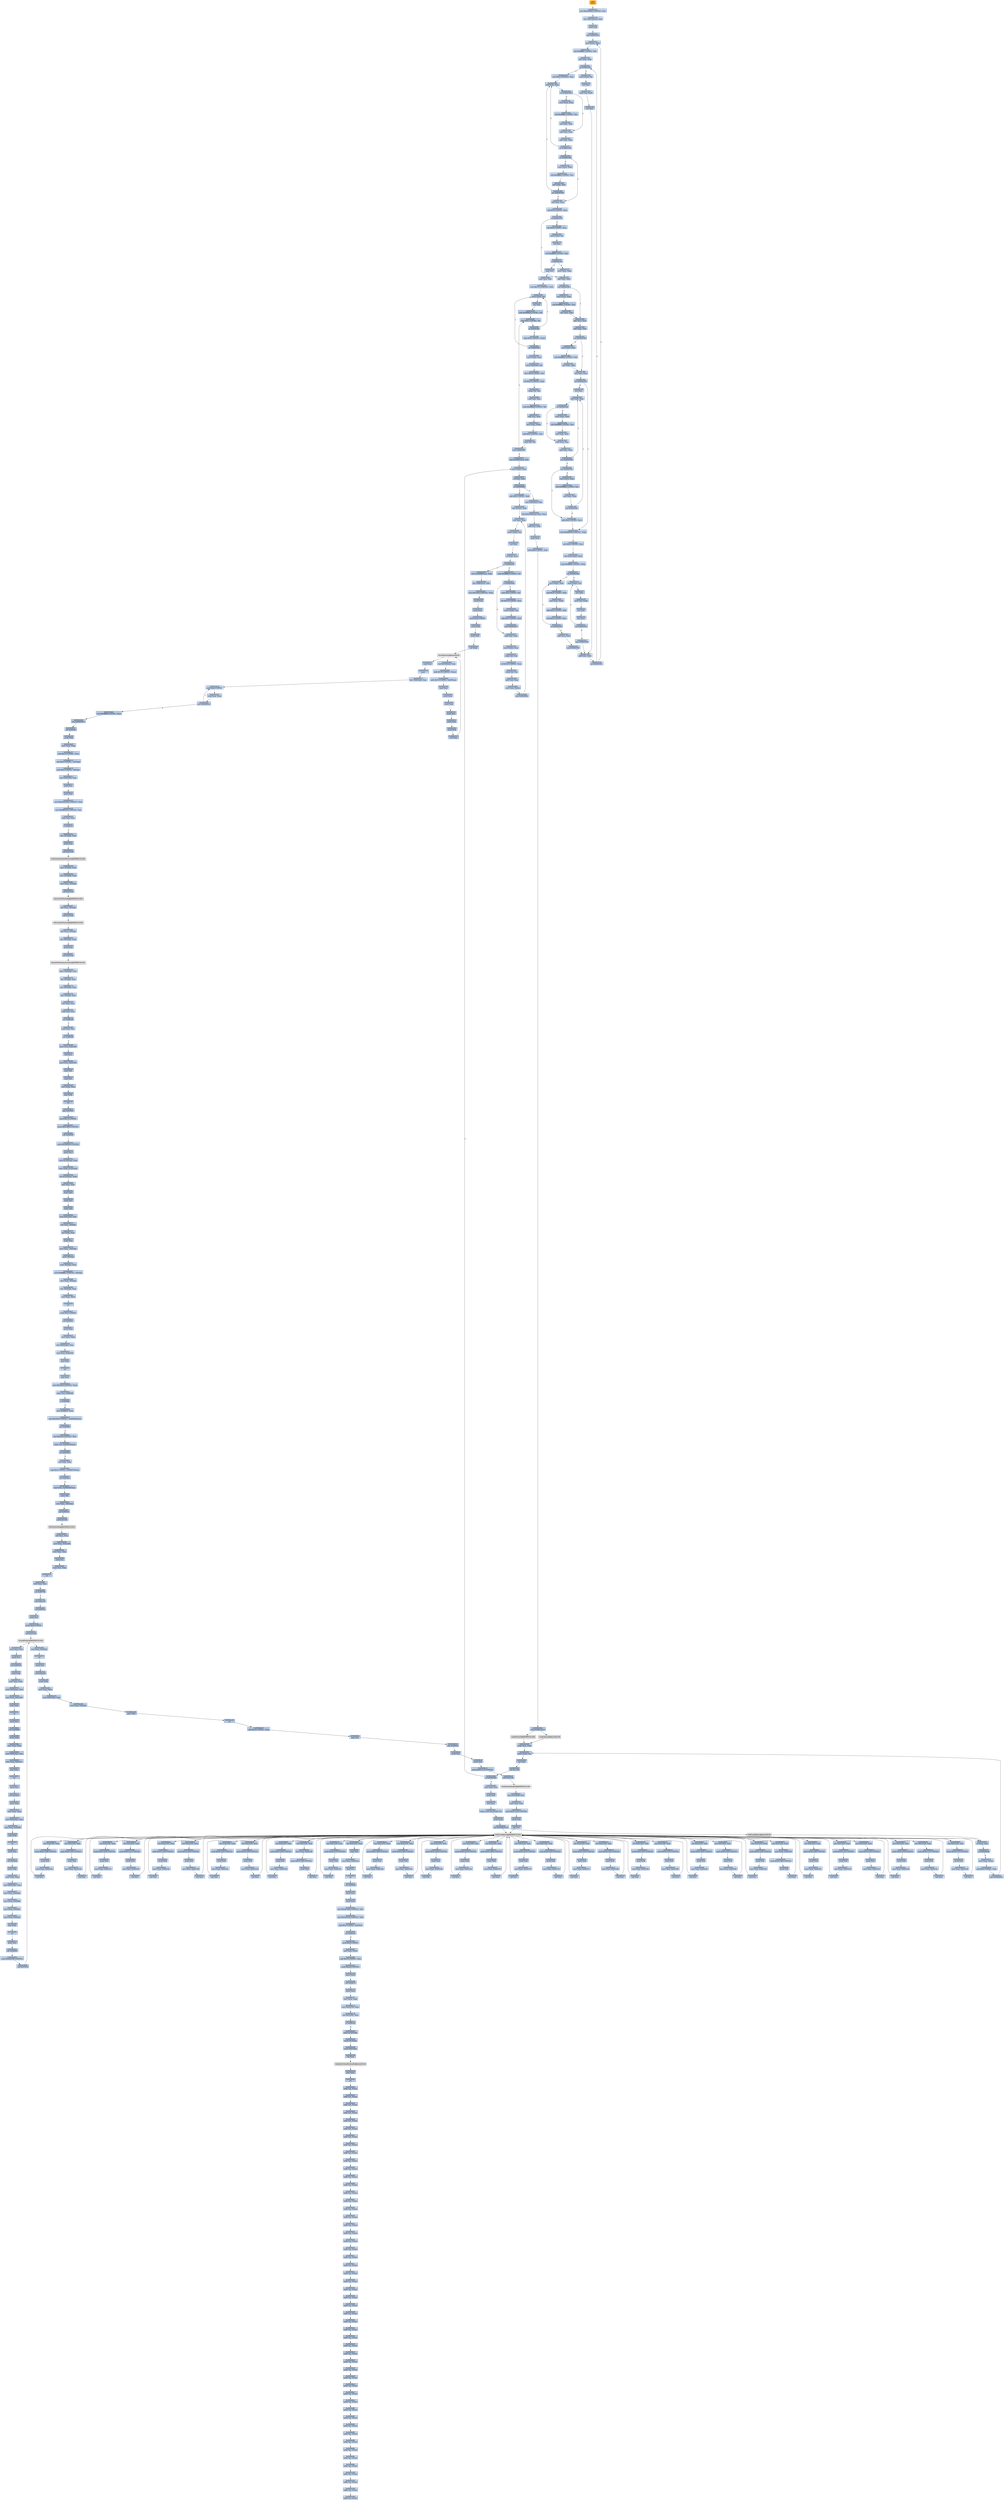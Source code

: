 digraph G {
node[shape=rectangle,style=filled,fillcolor=lightsteelblue,color=lightsteelblue]
bgcolor="transparent"
a0x00441f20pusha_[label="start\npusha ",fillcolor="orange",color="lightgrey"];
a0x00441f21movl_0x430000UINT32_esi[label="0x00441f21\nmovl $0x430000<UINT32>, %esi"];
a0x00441f26leal__192512esi__edi[label="0x00441f26\nleal -192512(%esi), %edi"];
a0x00441f2cpushl_edi[label="0x00441f2c\npushl %edi"];
a0x00441f2djmp_0x00441f3a[label="0x00441f2d\njmp 0x00441f3a"];
a0x00441f3amovl_esi__ebx[label="0x00441f3a\nmovl (%esi), %ebx"];
a0x00441f3csubl_0xfffffffcUINT8_esi[label="0x00441f3c\nsubl $0xfffffffc<UINT8>, %esi"];
a0x00441f3fadcl_ebx_ebx[label="0x00441f3f\nadcl %ebx, %ebx"];
a0x00441f41jb_0x00441f30[label="0x00441f41\njb 0x00441f30"];
a0x00441f30movb_esi__al[label="0x00441f30\nmovb (%esi), %al"];
a0x00441f32incl_esi[label="0x00441f32\nincl %esi"];
a0x00441f33movb_al_edi_[label="0x00441f33\nmovb %al, (%edi)"];
a0x00441f35incl_edi[label="0x00441f35\nincl %edi"];
a0x00441f36addl_ebx_ebx[label="0x00441f36\naddl %ebx, %ebx"];
a0x00441f38jne_0x00441f41[label="0x00441f38\njne 0x00441f41"];
a0x00441f43movl_0x1UINT32_eax[label="0x00441f43\nmovl $0x1<UINT32>, %eax"];
a0x00441f48addl_ebx_ebx[label="0x00441f48\naddl %ebx, %ebx"];
a0x00441f4ajne_0x00441f53[label="0x00441f4a\njne 0x00441f53"];
a0x00441f53adcl_eax_eax[label="0x00441f53\nadcl %eax, %eax"];
a0x00441f55addl_ebx_ebx[label="0x00441f55\naddl %ebx, %ebx"];
a0x00441f57jae_0x00441f48[label="0x00441f57\njae 0x00441f48"];
a0x00441f59jne_0x00441f64[label="0x00441f59\njne 0x00441f64"];
a0x00441f64xorl_ecx_ecx[label="0x00441f64\nxorl %ecx, %ecx"];
a0x00441f66subl_0x3UINT8_eax[label="0x00441f66\nsubl $0x3<UINT8>, %eax"];
a0x00441f69jb_0x00441f78[label="0x00441f69\njb 0x00441f78"];
a0x00441f6bshll_0x8UINT8_eax[label="0x00441f6b\nshll $0x8<UINT8>, %eax"];
a0x00441f6emovb_esi__al[label="0x00441f6e\nmovb (%esi), %al"];
a0x00441f70incl_esi[label="0x00441f70\nincl %esi"];
a0x00441f71xorl_0xffffffffUINT8_eax[label="0x00441f71\nxorl $0xffffffff<UINT8>, %eax"];
a0x00441f74je_0x00441fea[label="0x00441f74\nje 0x00441fea"];
a0x00441f76movl_eax_ebp[label="0x00441f76\nmovl %eax, %ebp"];
a0x00441f78addl_ebx_ebx[label="0x00441f78\naddl %ebx, %ebx"];
a0x00441f7ajne_0x00441f83[label="0x00441f7a\njne 0x00441f83"];
a0x00441f83adcl_ecx_ecx[label="0x00441f83\nadcl %ecx, %ecx"];
a0x00441f85addl_ebx_ebx[label="0x00441f85\naddl %ebx, %ebx"];
a0x00441f87jne_0x00441f90[label="0x00441f87\njne 0x00441f90"];
a0x00441f89movl_esi__ebx[label="0x00441f89\nmovl (%esi), %ebx"];
a0x00441f8bsubl_0xfffffffcUINT8_esi[label="0x00441f8b\nsubl $0xfffffffc<UINT8>, %esi"];
a0x00441f8eadcl_ebx_ebx[label="0x00441f8e\nadcl %ebx, %ebx"];
a0x00441f90adcl_ecx_ecx[label="0x00441f90\nadcl %ecx, %ecx"];
a0x00441f92jne_0x00441fb4[label="0x00441f92\njne 0x00441fb4"];
a0x00441fb4cmpl_0xfffff300UINT32_ebp[label="0x00441fb4\ncmpl $0xfffff300<UINT32>, %ebp"];
a0x00441fbaadcl_0x1UINT8_ecx[label="0x00441fba\nadcl $0x1<UINT8>, %ecx"];
a0x00441fbdleal_ediebp__edx[label="0x00441fbd\nleal (%edi,%ebp), %edx"];
a0x00441fc0cmpl_0xfffffffcUINT8_ebp[label="0x00441fc0\ncmpl $0xfffffffc<UINT8>, %ebp"];
a0x00441fc3jbe_0x00441fd4[label="0x00441fc3\njbe 0x00441fd4"];
a0x00441fd4movl_edx__eax[label="0x00441fd4\nmovl (%edx), %eax"];
a0x00441fd6addl_0x4UINT8_edx[label="0x00441fd6\naddl $0x4<UINT8>, %edx"];
a0x00441fd9movl_eax_edi_[label="0x00441fd9\nmovl %eax, (%edi)"];
a0x00441fdbaddl_0x4UINT8_edi[label="0x00441fdb\naddl $0x4<UINT8>, %edi"];
a0x00441fdesubl_0x4UINT8_ecx[label="0x00441fde\nsubl $0x4<UINT8>, %ecx"];
a0x00441fe1ja_0x00441fd4[label="0x00441fe1\nja 0x00441fd4"];
a0x00441fe3addl_ecx_edi[label="0x00441fe3\naddl %ecx, %edi"];
a0x00441fe5jmp_0x00441f36[label="0x00441fe5\njmp 0x00441f36"];
a0x00441f94incl_ecx[label="0x00441f94\nincl %ecx"];
a0x00441f95addl_ebx_ebx[label="0x00441f95\naddl %ebx, %ebx"];
a0x00441f97jne_0x00441fa0[label="0x00441f97\njne 0x00441fa0"];
a0x00441f99movl_esi__ebx[label="0x00441f99\nmovl (%esi), %ebx"];
a0x00441f9bsubl_0xfffffffcUINT8_esi[label="0x00441f9b\nsubl $0xfffffffc<UINT8>, %esi"];
a0x00441f9eadcl_ebx_ebx[label="0x00441f9e\nadcl %ebx, %ebx"];
a0x00441fa0adcl_ecx_ecx[label="0x00441fa0\nadcl %ecx, %ecx"];
a0x00441fa2addl_ebx_ebx[label="0x00441fa2\naddl %ebx, %ebx"];
a0x00441fa4jae_0x00441f95[label="0x00441fa4\njae 0x00441f95"];
a0x00441fa6jne_0x00441fb1[label="0x00441fa6\njne 0x00441fb1"];
a0x00441fb1addl_0x2UINT8_ecx[label="0x00441fb1\naddl $0x2<UINT8>, %ecx"];
a0x00441fc5movb_edx__al[label="0x00441fc5\nmovb (%edx), %al"];
a0x00441fc7incl_edx[label="0x00441fc7\nincl %edx"];
a0x00441fc8movb_al_edi_[label="0x00441fc8\nmovb %al, (%edi)"];
a0x00441fcaincl_edi[label="0x00441fca\nincl %edi"];
a0x00441fcbdecl_ecx[label="0x00441fcb\ndecl %ecx"];
a0x00441fccjne_0x00441fc5[label="0x00441fcc\njne 0x00441fc5"];
a0x00441fcejmp_0x00441f36[label="0x00441fce\njmp 0x00441f36"];
a0x00441f4cmovl_esi__ebx[label="0x00441f4c\nmovl (%esi), %ebx"];
a0x00441f4esubl_0xfffffffcUINT8_esi[label="0x00441f4e\nsubl $0xfffffffc<UINT8>, %esi"];
a0x00441f51adcl_ebx_ebx[label="0x00441f51\nadcl %ebx, %ebx"];
a0x00441fa8movl_esi__ebx[label="0x00441fa8\nmovl (%esi), %ebx"];
a0x00441faasubl_0xfffffffcUINT8_esi[label="0x00441faa\nsubl $0xfffffffc<UINT8>, %esi"];
a0x00441fadadcl_ebx_ebx[label="0x00441fad\nadcl %ebx, %ebx"];
a0x00441fafjae_0x00441f95[label="0x00441faf\njae 0x00441f95"];
a0x00441f7cmovl_esi__ebx[label="0x00441f7c\nmovl (%esi), %ebx"];
a0x00441f7esubl_0xfffffffcUINT8_esi[label="0x00441f7e\nsubl $0xfffffffc<UINT8>, %esi"];
a0x00441f81adcl_ebx_ebx[label="0x00441f81\nadcl %ebx, %ebx"];
a0x00441f5bmovl_esi__ebx[label="0x00441f5b\nmovl (%esi), %ebx"];
a0x00441f5dsubl_0xfffffffcUINT8_esi[label="0x00441f5d\nsubl $0xfffffffc<UINT8>, %esi"];
a0x00441f60adcl_ebx_ebx[label="0x00441f60\nadcl %ebx, %ebx"];
a0x00441f62jae_0x00441f48[label="0x00441f62\njae 0x00441f48"];
a0x00441feapopl_esi[label="0x00441fea\npopl %esi"];
a0x00441febmovl_esi_edi[label="0x00441feb\nmovl %esi, %edi"];
a0x00441fedmovl_0x71eUINT32_ecx[label="0x00441fed\nmovl $0x71e<UINT32>, %ecx"];
a0x00441ff2movb_edi__al[label="0x00441ff2\nmovb (%edi), %al"];
a0x00441ff4incl_edi[label="0x00441ff4\nincl %edi"];
a0x00441ff5subb_0xffffffe8UINT8_al[label="0x00441ff5\nsubb $0xffffffe8<UINT8>, %al"];
a0x00441ff7cmpb_0x1UINT8_al[label="0x00441ff7\ncmpb $0x1<UINT8>, %al"];
a0x00441ff9ja_0x00441ff2[label="0x00441ff9\nja 0x00441ff2"];
a0x00441ffbcmpb_0x5UINT8_edi_[label="0x00441ffb\ncmpb $0x5<UINT8>, (%edi)"];
a0x00441ffejne_0x00441ff2[label="0x00441ffe\njne 0x00441ff2"];
a0x00442000movl_edi__eax[label="0x00442000\nmovl (%edi), %eax"];
a0x00442002movb_0x4edi__bl[label="0x00442002\nmovb 0x4(%edi), %bl"];
a0x00442005shrw_0x8UINT8_ax[label="0x00442005\nshrw $0x8<UINT8>, %ax"];
a0x00442009roll_0x10UINT8_eax[label="0x00442009\nroll $0x10<UINT8>, %eax"];
a0x0044200cxchgb_al_ah[label="0x0044200c\nxchgb %al, %ah"];
a0x0044200esubl_edi_eax[label="0x0044200e\nsubl %edi, %eax"];
a0x00442010subb_0xffffffe8UINT8_bl[label="0x00442010\nsubb $0xffffffe8<UINT8>, %bl"];
a0x00442013addl_esi_eax[label="0x00442013\naddl %esi, %eax"];
a0x00442015movl_eax_edi_[label="0x00442015\nmovl %eax, (%edi)"];
a0x00442017addl_0x5UINT8_edi[label="0x00442017\naddl $0x5<UINT8>, %edi"];
a0x0044201amovb_bl_al[label="0x0044201a\nmovb %bl, %al"];
a0x0044201cloop_0x00441ff7[label="0x0044201c\nloop 0x00441ff7"];
a0x0044201eleal_0x3e000esi__edi[label="0x0044201e\nleal 0x3e000(%esi), %edi"];
a0x00442024movl_edi__eax[label="0x00442024\nmovl (%edi), %eax"];
a0x00442026orl_eax_eax[label="0x00442026\norl %eax, %eax"];
a0x00442028je_0x00442066[label="0x00442028\nje 0x00442066"];
a0x0044202amovl_0x4edi__ebx[label="0x0044202a\nmovl 0x4(%edi), %ebx"];
a0x0044202dleal_0x523e8eaxesi__eax[label="0x0044202d\nleal 0x523e8(%eax,%esi), %eax"];
a0x00442034addl_esi_ebx[label="0x00442034\naddl %esi, %ebx"];
a0x00442036pushl_eax[label="0x00442036\npushl %eax"];
a0x00442037addl_0x8UINT8_edi[label="0x00442037\naddl $0x8<UINT8>, %edi"];
a0x0044203acall_0x5248cesi_[label="0x0044203a\ncall 0x5248c(%esi)"];
LoadLibraryA_kernel32_dll[label="LoadLibraryA@kernel32.dll",fillcolor="lightgrey",color="lightgrey"];
a0x00442040xchgl_eax_ebp[label="0x00442040\nxchgl %eax, %ebp"];
a0x00442041movb_edi__al[label="0x00442041\nmovb (%edi), %al"];
a0x00442043incl_edi[label="0x00442043\nincl %edi"];
a0x00442044orb_al_al[label="0x00442044\norb %al, %al"];
a0x00442046je_0x00442024[label="0x00442046\nje 0x00442024"];
a0x00442048movl_edi_ecx[label="0x00442048\nmovl %edi, %ecx"];
a0x0044204apushl_edi[label="0x0044204a\npushl %edi"];
a0x0044204bdecl_eax[label="0x0044204b\ndecl %eax"];
a0x0044204crepnz_scasb_es_edi__al[label="0x0044204c\nrepnz scasb %es:(%edi), %al"];
a0x0044204epushl_ebp[label="0x0044204e\npushl %ebp"];
a0x0044204fcall_0x52494esi_[label="0x0044204f\ncall 0x52494(%esi)"];
GetProcAddress_kernel32_dll[label="GetProcAddress@kernel32.dll",fillcolor="lightgrey",color="lightgrey"];
a0x00442055orl_eax_eax[label="0x00442055\norl %eax, %eax"];
a0x00442057je_0x00442060[label="0x00442057\nje 0x00442060"];
a0x00442059movl_eax_ebx_[label="0x00442059\nmovl %eax, (%ebx)"];
a0x0044205baddl_0x4UINT8_ebx[label="0x0044205b\naddl $0x4<UINT8>, %ebx"];
a0x0044205ejmp_0x00442041[label="0x0044205e\njmp 0x00442041"];
GetProcAddress_KERNEL32_DLL[label="GetProcAddress@KERNEL32.DLL",fillcolor="lightgrey",color="lightgrey"];
LoadLibraryA_KERNEL32_DLL[label="LoadLibraryA@KERNEL32.DLL",fillcolor="lightgrey",color="lightgrey"];
a0x00442066addl_0x4UINT8_edi[label="0x00442066\naddl $0x4<UINT8>, %edi"];
a0x00442069leal__4esi__ebx[label="0x00442069\nleal -4(%esi), %ebx"];
a0x0044206cxorl_eax_eax[label="0x0044206c\nxorl %eax, %eax"];
a0x0044206emovb_edi__al[label="0x0044206e\nmovb (%edi), %al"];
a0x00442070incl_edi[label="0x00442070\nincl %edi"];
a0x00442071orl_eax_eax[label="0x00442071\norl %eax, %eax"];
a0x00442073je_0x00442097[label="0x00442073\nje 0x00442097"];
a0x00442075cmpb_0xffffffefUINT8_al[label="0x00442075\ncmpb $0xffffffef<UINT8>, %al"];
a0x00442077ja_0x0044208a[label="0x00442077\nja 0x0044208a"];
a0x00442079addl_eax_ebx[label="0x00442079\naddl %eax, %ebx"];
a0x0044207bmovl_ebx__eax[label="0x0044207b\nmovl (%ebx), %eax"];
a0x0044207dxchgb_al_ah[label="0x0044207d\nxchgb %al, %ah"];
a0x0044207froll_0x10UINT8_eax[label="0x0044207f\nroll $0x10<UINT8>, %eax"];
a0x00442082xchgb_al_ah[label="0x00442082\nxchgb %al, %ah"];
a0x00442084addl_esi_eax[label="0x00442084\naddl %esi, %eax"];
a0x00442086movl_eax_ebx_[label="0x00442086\nmovl %eax, (%ebx)"];
a0x00442088jmp_0x0044206c[label="0x00442088\njmp 0x0044206c"];
a0x0044208aandb_0xfUINT8_al[label="0x0044208a\nandb $0xf<UINT8>, %al"];
a0x0044208cshll_0x10UINT8_eax[label="0x0044208c\nshll $0x10<UINT8>, %eax"];
a0x0044208fmovw_edi__ax[label="0x0044208f\nmovw (%edi), %ax"];
a0x00442092addl_0x2UINT8_edi[label="0x00442092\naddl $0x2<UINT8>, %edi"];
a0x00442095jmp_0x00442079[label="0x00442095\njmp 0x00442079"];
a0x00442097movl_0x52498esi__ebp[label="0x00442097\nmovl 0x52498(%esi), %ebp"];
a0x0044209dleal__4096esi__edi[label="0x0044209d\nleal -4096(%esi), %edi"];
a0x004420a3movl_0x1000UINT32_ebx[label="0x004420a3\nmovl $0x1000<UINT32>, %ebx"];
a0x004420a8pushl_eax[label="0x004420a8\npushl %eax"];
a0x004420a9pushl_esp[label="0x004420a9\npushl %esp"];
a0x004420aapushl_0x4UINT8[label="0x004420aa\npushl $0x4<UINT8>"];
a0x004420acpushl_ebx[label="0x004420ac\npushl %ebx"];
a0x004420adpushl_edi[label="0x004420ad\npushl %edi"];
a0x004420aecall_ebp[label="0x004420ae\ncall %ebp"];
VirtualProtect_kernel32_dll[label="VirtualProtect@kernel32.dll",fillcolor="lightgrey",color="lightgrey"];
a0x004420b0leal_0x21fedi__eax[label="0x004420b0\nleal 0x21f(%edi), %eax"];
a0x004420b6andb_0x7fUINT8_eax_[label="0x004420b6\nandb $0x7f<UINT8>, (%eax)"];
a0x004420b9andb_0x7fUINT8_0x28eax_[label="0x004420b9\nandb $0x7f<UINT8>, 0x28(%eax)"];
a0x004420bdpopl_eax[label="0x004420bd\npopl %eax"];
a0x004420bepushl_eax[label="0x004420be\npushl %eax"];
a0x004420bfpushl_esp[label="0x004420bf\npushl %esp"];
a0x004420c0pushl_eax[label="0x004420c0\npushl %eax"];
a0x004420c1pushl_ebx[label="0x004420c1\npushl %ebx"];
a0x004420c2pushl_edi[label="0x004420c2\npushl %edi"];
a0x004420c3call_ebp[label="0x004420c3\ncall %ebp"];
a0x004420c5popl_eax[label="0x004420c5\npopl %eax"];
a0x004420c6popa_[label="0x004420c6\npopa "];
a0x004420c7leal__128esp__eax[label="0x004420c7\nleal -128(%esp), %eax"];
a0x004420cbpushl_0x0UINT8[label="0x004420cb\npushl $0x0<UINT8>"];
a0x004420cdcmpl_eax_esp[label="0x004420cd\ncmpl %eax, %esp"];
a0x004420cfjne_0x004420cb[label="0x004420cf\njne 0x004420cb"];
a0x004420d1subl_0xffffff80UINT8_esp[label="0x004420d1\nsubl $0xffffff80<UINT8>, %esp"];
a0x004420d4jmp_0x00405810[label="0x004420d4\njmp 0x00405810"];
a0x00405810call_0x40be0e[label="0x00405810\ncall 0x40be0e"];
a0x0040be0epushl_ebp[label="0x0040be0e\npushl %ebp"];
a0x0040be0fmovl_esp_ebp[label="0x0040be0f\nmovl %esp, %ebp"];
a0x0040be11subl_0x14UINT8_esp[label="0x0040be11\nsubl $0x14<UINT8>, %esp"];
a0x0040be14andl_0x0UINT8__12ebp_[label="0x0040be14\nandl $0x0<UINT8>, -12(%ebp)"];
a0x0040be18andl_0x0UINT8__8ebp_[label="0x0040be18\nandl $0x0<UINT8>, -8(%ebp)"];
a0x0040be1cmovl_0x421430_eax[label="0x0040be1c\nmovl 0x421430, %eax"];
a0x0040be21pushl_esi[label="0x0040be21\npushl %esi"];
a0x0040be22pushl_edi[label="0x0040be22\npushl %edi"];
a0x0040be23movl_0xbb40e64eUINT32_edi[label="0x0040be23\nmovl $0xbb40e64e<UINT32>, %edi"];
a0x0040be28movl_0xffff0000UINT32_esi[label="0x0040be28\nmovl $0xffff0000<UINT32>, %esi"];
a0x0040be2dcmpl_edi_eax[label="0x0040be2d\ncmpl %edi, %eax"];
a0x0040be2fje_0x40be3e[label="0x0040be2f\nje 0x40be3e"];
a0x0040be3eleal__12ebp__eax[label="0x0040be3e\nleal -12(%ebp), %eax"];
a0x0040be41pushl_eax[label="0x0040be41\npushl %eax"];
a0x0040be42call_0x4151b8[label="0x0040be42\ncall 0x4151b8"];
GetSystemTimeAsFileTime_KERNEL32_DLL[label="GetSystemTimeAsFileTime@KERNEL32.DLL",fillcolor="lightgrey",color="lightgrey"];
a0x0040be48movl__8ebp__eax[label="0x0040be48\nmovl -8(%ebp), %eax"];
a0x0040be4bxorl__12ebp__eax[label="0x0040be4b\nxorl -12(%ebp), %eax"];
a0x0040be4emovl_eax__4ebp_[label="0x0040be4e\nmovl %eax, -4(%ebp)"];
a0x0040be51call_0x4151a0[label="0x0040be51\ncall 0x4151a0"];
GetCurrentThreadId_KERNEL32_DLL[label="GetCurrentThreadId@KERNEL32.DLL",fillcolor="lightgrey",color="lightgrey"];
a0x0040be57xorl_eax__4ebp_[label="0x0040be57\nxorl %eax, -4(%ebp)"];
a0x0040be5acall_0x4151b4[label="0x0040be5a\ncall 0x4151b4"];
GetCurrentProcessId_KERNEL32_DLL[label="GetCurrentProcessId@KERNEL32.DLL",fillcolor="lightgrey",color="lightgrey"];
a0x0040be60xorl_eax__4ebp_[label="0x0040be60\nxorl %eax, -4(%ebp)"];
a0x0040be63leal__20ebp__eax[label="0x0040be63\nleal -20(%ebp), %eax"];
a0x0040be66pushl_eax[label="0x0040be66\npushl %eax"];
a0x0040be67call_0x4151b0[label="0x0040be67\ncall 0x4151b0"];
QueryPerformanceCounter_KERNEL32_DLL[label="QueryPerformanceCounter@KERNEL32.DLL",fillcolor="lightgrey",color="lightgrey"];
a0x0040be6dmovl__16ebp__ecx[label="0x0040be6d\nmovl -16(%ebp), %ecx"];
a0x0040be70leal__4ebp__eax[label="0x0040be70\nleal -4(%ebp), %eax"];
a0x0040be73xorl__20ebp__ecx[label="0x0040be73\nxorl -20(%ebp), %ecx"];
a0x0040be76xorl__4ebp__ecx[label="0x0040be76\nxorl -4(%ebp), %ecx"];
a0x0040be79xorl_eax_ecx[label="0x0040be79\nxorl %eax, %ecx"];
a0x0040be7bcmpl_edi_ecx[label="0x0040be7b\ncmpl %edi, %ecx"];
a0x0040be7djne_0x40be86[label="0x0040be7d\njne 0x40be86"];
a0x0040be86testl_ecx_esi[label="0x0040be86\ntestl %ecx, %esi"];
a0x0040be88jne_0x40be96[label="0x0040be88\njne 0x40be96"];
a0x0040be96movl_ecx_0x421430[label="0x0040be96\nmovl %ecx, 0x421430"];
a0x0040be9cnotl_ecx[label="0x0040be9c\nnotl %ecx"];
a0x0040be9emovl_ecx_0x421434[label="0x0040be9e\nmovl %ecx, 0x421434"];
a0x0040bea4popl_edi[label="0x0040bea4\npopl %edi"];
a0x0040bea5popl_esi[label="0x0040bea5\npopl %esi"];
a0x0040bea6movl_ebp_esp[label="0x0040bea6\nmovl %ebp, %esp"];
a0x0040bea8popl_ebp[label="0x0040bea8\npopl %ebp"];
a0x0040bea9ret[label="0x0040bea9\nret"];
a0x00405815jmp_0x405695[label="0x00405815\njmp 0x405695"];
a0x00405695pushl_0x14UINT8[label="0x00405695\npushl $0x14<UINT8>"];
a0x00405697pushl_0x41ff50UINT32[label="0x00405697\npushl $0x41ff50<UINT32>"];
a0x0040569ccall_0x406550[label="0x0040569c\ncall 0x406550"];
a0x00406550pushl_0x4065b0UINT32[label="0x00406550\npushl $0x4065b0<UINT32>"];
a0x00406555pushl_fs_0[label="0x00406555\npushl %fs:0"];
a0x0040655cmovl_0x10esp__eax[label="0x0040655c\nmovl 0x10(%esp), %eax"];
a0x00406560movl_ebp_0x10esp_[label="0x00406560\nmovl %ebp, 0x10(%esp)"];
a0x00406564leal_0x10esp__ebp[label="0x00406564\nleal 0x10(%esp), %ebp"];
a0x00406568subl_eax_esp[label="0x00406568\nsubl %eax, %esp"];
a0x0040656apushl_ebx[label="0x0040656a\npushl %ebx"];
a0x0040656bpushl_esi[label="0x0040656b\npushl %esi"];
a0x0040656cpushl_edi[label="0x0040656c\npushl %edi"];
a0x0040656dmovl_0x421430_eax[label="0x0040656d\nmovl 0x421430, %eax"];
a0x00406572xorl_eax__4ebp_[label="0x00406572\nxorl %eax, -4(%ebp)"];
a0x00406575xorl_ebp_eax[label="0x00406575\nxorl %ebp, %eax"];
a0x00406577pushl_eax[label="0x00406577\npushl %eax"];
a0x00406578movl_esp__24ebp_[label="0x00406578\nmovl %esp, -24(%ebp)"];
a0x0040657bpushl__8ebp_[label="0x0040657b\npushl -8(%ebp)"];
a0x0040657emovl__4ebp__eax[label="0x0040657e\nmovl -4(%ebp), %eax"];
a0x00406581movl_0xfffffffeUINT32__4ebp_[label="0x00406581\nmovl $0xfffffffe<UINT32>, -4(%ebp)"];
a0x00406588movl_eax__8ebp_[label="0x00406588\nmovl %eax, -8(%ebp)"];
a0x0040658bleal__16ebp__eax[label="0x0040658b\nleal -16(%ebp), %eax"];
a0x0040658emovl_eax_fs_0[label="0x0040658e\nmovl %eax, %fs:0"];
a0x00406594ret[label="0x00406594\nret"];
a0x004056a1pushl_0x1UINT8[label="0x004056a1\npushl $0x1<UINT8>"];
a0x004056a3call_0x40bdc1[label="0x004056a3\ncall 0x40bdc1"];
a0x0040bdc1pushl_ebp[label="0x0040bdc1\npushl %ebp"];
a0x0040bdc2movl_esp_ebp[label="0x0040bdc2\nmovl %esp, %ebp"];
a0x0040bdc4movl_0x8ebp__eax[label="0x0040bdc4\nmovl 0x8(%ebp), %eax"];
a0x0040bdc7movl_eax_0x422630[label="0x0040bdc7\nmovl %eax, 0x422630"];
a0x0040bdccpopl_ebp[label="0x0040bdcc\npopl %ebp"];
a0x0040bdcdret[label="0x0040bdcd\nret"];
a0x004056a8popl_ecx[label="0x004056a8\npopl %ecx"];
a0x004056a9movl_0x5a4dUINT32_eax[label="0x004056a9\nmovl $0x5a4d<UINT32>, %eax"];
a0x004056aecmpw_ax_0x400000[label="0x004056ae\ncmpw %ax, 0x400000"];
a0x004056b5je_0x4056bb[label="0x004056b5\nje 0x4056bb"];
a0x004056bbmovl_0x40003c_eax[label="0x004056bb\nmovl 0x40003c, %eax"];
a0x004056c0cmpl_0x4550UINT32_0x400000eax_[label="0x004056c0\ncmpl $0x4550<UINT32>, 0x400000(%eax)"];
a0x004056cajne_0x4056b7[label="0x004056ca\njne 0x4056b7"];
a0x004056ccmovl_0x10bUINT32_ecx[label="0x004056cc\nmovl $0x10b<UINT32>, %ecx"];
a0x004056d1cmpw_cx_0x400018eax_[label="0x004056d1\ncmpw %cx, 0x400018(%eax)"];
a0x004056d8jne_0x4056b7[label="0x004056d8\njne 0x4056b7"];
a0x004056daxorl_ebx_ebx[label="0x004056da\nxorl %ebx, %ebx"];
a0x004056dccmpl_0xeUINT8_0x400074eax_[label="0x004056dc\ncmpl $0xe<UINT8>, 0x400074(%eax)"];
a0x004056e3jbe_0x4056ee[label="0x004056e3\njbe 0x4056ee"];
a0x004056e5cmpl_ebx_0x4000e8eax_[label="0x004056e5\ncmpl %ebx, 0x4000e8(%eax)"];
a0x004056ebsetne_bl[label="0x004056eb\nsetne %bl"];
a0x004056eemovl_ebx__28ebp_[label="0x004056ee\nmovl %ebx, -28(%ebp)"];
a0x004056f1call_0x4091fd[label="0x004056f1\ncall 0x4091fd"];
a0x004091fdcall_0x41518c[label="0x004091fd\ncall 0x41518c"];
GetProcessHeap_KERNEL32_DLL[label="GetProcessHeap@KERNEL32.DLL",fillcolor="lightgrey",color="lightgrey"];
a0x00409203xorl_ecx_ecx[label="0x00409203\nxorl %ecx, %ecx"];
a0x00409205movl_eax_0x422c68[label="0x00409205\nmovl %eax, 0x422c68"];
a0x0040920atestl_eax_eax[label="0x0040920a\ntestl %eax, %eax"];
a0x0040920csetne_cl[label="0x0040920c\nsetne %cl"];
a0x0040920fmovl_ecx_eax[label="0x0040920f\nmovl %ecx, %eax"];
a0x00409211ret[label="0x00409211\nret"];
a0x004056f6testl_eax_eax[label="0x004056f6\ntestl %eax, %eax"];
a0x004056f8jne_0x405702[label="0x004056f8\njne 0x405702"];
a0x00405702call_0x40a222[label="0x00405702\ncall 0x40a222"];
a0x0040a222call_0x4041fa[label="0x0040a222\ncall 0x4041fa"];
a0x004041fapushl_esi[label="0x004041fa\npushl %esi"];
a0x004041fbpushl_0x0UINT8[label="0x004041fb\npushl $0x0<UINT8>"];
a0x004041fdcall_0x415104[label="0x004041fd\ncall 0x415104"];
EncodePointer_KERNEL32_DLL[label="EncodePointer@KERNEL32.DLL",fillcolor="lightgrey",color="lightgrey"];
a0x00404203movl_eax_esi[label="0x00404203\nmovl %eax, %esi"];
a0x00404205pushl_esi[label="0x00404205\npushl %esi"];
a0x00404206call_0x4091f0[label="0x00404206\ncall 0x4091f0"];
a0x004091f0pushl_ebp[label="0x004091f0\npushl %ebp"];
a0x004091f1movl_esp_ebp[label="0x004091f1\nmovl %esp, %ebp"];
a0x004091f3movl_0x8ebp__eax[label="0x004091f3\nmovl 0x8(%ebp), %eax"];
a0x004091f6movl_eax_0x422c60[label="0x004091f6\nmovl %eax, 0x422c60"];
a0x004091fbpopl_ebp[label="0x004091fb\npopl %ebp"];
a0x004091fcret[label="0x004091fc\nret"];
a0x0040420bpushl_esi[label="0x0040420b\npushl %esi"];
a0x0040420ccall_0x406869[label="0x0040420c\ncall 0x406869"];
a0x00406869pushl_ebp[label="0x00406869\npushl %ebp"];
a0x0040686amovl_esp_ebp[label="0x0040686a\nmovl %esp, %ebp"];
a0x0040686cmovl_0x8ebp__eax[label="0x0040686c\nmovl 0x8(%ebp), %eax"];
a0x0040686fmovl_eax_0x42251c[label="0x0040686f\nmovl %eax, 0x42251c"];
a0x00406874popl_ebp[label="0x00406874\npopl %ebp"];
a0x00406875ret[label="0x00406875\nret"];
a0x00404211pushl_esi[label="0x00404211\npushl %esi"];
a0x00404212call_0x40a815[label="0x00404212\ncall 0x40a815"];
a0x0040a815pushl_ebp[label="0x0040a815\npushl %ebp"];
a0x0040a816movl_esp_ebp[label="0x0040a816\nmovl %esp, %ebp"];
a0x0040a818movl_0x8ebp__eax[label="0x0040a818\nmovl 0x8(%ebp), %eax"];
a0x0040a81bmovl_eax_0x422fb0[label="0x0040a81b\nmovl %eax, 0x422fb0"];
a0x0040a820popl_ebp[label="0x0040a820\npopl %ebp"];
a0x0040a821ret[label="0x0040a821\nret"];
a0x00404217pushl_esi[label="0x00404217\npushl %esi"];
a0x00404218call_0x40a82f[label="0x00404218\ncall 0x40a82f"];
a0x0040a82fpushl_ebp[label="0x0040a82f\npushl %ebp"];
a0x0040a830movl_esp_ebp[label="0x0040a830\nmovl %esp, %ebp"];
a0x0040a832movl_0x8ebp__eax[label="0x0040a832\nmovl 0x8(%ebp), %eax"];
a0x0040a835movl_eax_0x422fb4[label="0x0040a835\nmovl %eax, 0x422fb4"];
a0x0040a83amovl_eax_0x422fb8[label="0x0040a83a\nmovl %eax, 0x422fb8"];
a0x0040a83fmovl_eax_0x422fbc[label="0x0040a83f\nmovl %eax, 0x422fbc"];
a0x0040a844movl_eax_0x422fc0[label="0x0040a844\nmovl %eax, 0x422fc0"];
a0x0040a849popl_ebp[label="0x0040a849\npopl %ebp"];
a0x0040a84aret[label="0x0040a84a\nret"];
a0x0040421dpushl_esi[label="0x0040421d\npushl %esi"];
a0x0040421ecall_0x40a804[label="0x0040421e\ncall 0x40a804"];
a0x0040a804pushl_0x40a7d0UINT32[label="0x0040a804\npushl $0x40a7d0<UINT32>"];
a0x0040a809call_0x415104[label="0x0040a809\ncall 0x415104"];
a0x0040a80fmovl_eax_0x422fac[label="0x0040a80f\nmovl %eax, 0x422fac"];
a0x0040a814ret[label="0x0040a814\nret"];
a0x00404223pushl_esi[label="0x00404223\npushl %esi"];
a0x00404224call_0x40aa40[label="0x00404224\ncall 0x40aa40"];
a0x0040aa40pushl_ebp[label="0x0040aa40\npushl %ebp"];
a0x0040aa41movl_esp_ebp[label="0x0040aa41\nmovl %esp, %ebp"];
a0x0040aa43movl_0x8ebp__eax[label="0x0040aa43\nmovl 0x8(%ebp), %eax"];
a0x0040aa46movl_eax_0x422fc8[label="0x0040aa46\nmovl %eax, 0x422fc8"];
a0x0040aa4bpopl_ebp[label="0x0040aa4b\npopl %ebp"];
a0x0040aa4cret[label="0x0040aa4c\nret"];
a0x00404229addl_0x18UINT8_esp[label="0x00404229\naddl $0x18<UINT8>, %esp"];
a0x0040422cpopl_esi[label="0x0040422c\npopl %esi"];
a0x0040422djmp_0x408cde[label="0x0040422d\njmp 0x408cde"];
a0x00408cdepushl_esi[label="0x00408cde\npushl %esi"];
a0x00408cdfpushl_edi[label="0x00408cdf\npushl %edi"];
a0x00408ce0pushl_0x41c114UINT32[label="0x00408ce0\npushl $0x41c114<UINT32>"];
a0x00408ce5call_0x415188[label="0x00408ce5\ncall 0x415188"];
GetModuleHandleW_KERNEL32_DLL[label="GetModuleHandleW@KERNEL32.DLL",fillcolor="lightgrey",color="lightgrey"];
a0x00408cebmovl_0x4150d8_esi[label="0x00408ceb\nmovl 0x4150d8, %esi"];
a0x00408cf1movl_eax_edi[label="0x00408cf1\nmovl %eax, %edi"];
a0x00408cf3pushl_0x41c130UINT32[label="0x00408cf3\npushl $0x41c130<UINT32>"];
a0x00408cf8pushl_edi[label="0x00408cf8\npushl %edi"];
a0x00408cf9call_esi[label="0x00408cf9\ncall %esi"];
a0x00408cfbxorl_0x421430_eax[label="0x00408cfb\nxorl 0x421430, %eax"];
a0x00408d01pushl_0x41c13cUINT32[label="0x00408d01\npushl $0x41c13c<UINT32>"];
a0x00408d06pushl_edi[label="0x00408d06\npushl %edi"];
a0x00408d07movl_eax_0x423120[label="0x00408d07\nmovl %eax, 0x423120"];
a0x00408d0ccall_esi[label="0x00408d0c\ncall %esi"];
a0x00408d0exorl_0x421430_eax[label="0x00408d0e\nxorl 0x421430, %eax"];
a0x00408d14pushl_0x41c144UINT32[label="0x00408d14\npushl $0x41c144<UINT32>"];
a0x00408d19pushl_edi[label="0x00408d19\npushl %edi"];
a0x00408d1amovl_eax_0x423124[label="0x00408d1a\nmovl %eax, 0x423124"];
a0x00408d1fcall_esi[label="0x00408d1f\ncall %esi"];
a0x00408d21xorl_0x421430_eax[label="0x00408d21\nxorl 0x421430, %eax"];
a0x00408d27pushl_0x41c150UINT32[label="0x00408d27\npushl $0x41c150<UINT32>"];
a0x00408d2cpushl_edi[label="0x00408d2c\npushl %edi"];
a0x00408d2dmovl_eax_0x423128[label="0x00408d2d\nmovl %eax, 0x423128"];
a0x00408d32call_esi[label="0x00408d32\ncall %esi"];
a0x00408d34xorl_0x421430_eax[label="0x00408d34\nxorl 0x421430, %eax"];
a0x00408d3apushl_0x41c15cUINT32[label="0x00408d3a\npushl $0x41c15c<UINT32>"];
a0x00408d3fpushl_edi[label="0x00408d3f\npushl %edi"];
a0x00408d40movl_eax_0x42312c[label="0x00408d40\nmovl %eax, 0x42312c"];
a0x00408d45call_esi[label="0x00408d45\ncall %esi"];
a0x00408d47xorl_0x421430_eax[label="0x00408d47\nxorl 0x421430, %eax"];
a0x00408d4dpushl_0x41c178UINT32[label="0x00408d4d\npushl $0x41c178<UINT32>"];
a0x00408d52pushl_edi[label="0x00408d52\npushl %edi"];
a0x00408d53movl_eax_0x423130[label="0x00408d53\nmovl %eax, 0x423130"];
a0x00408d58call_esi[label="0x00408d58\ncall %esi"];
a0x00408d5axorl_0x421430_eax[label="0x00408d5a\nxorl 0x421430, %eax"];
a0x00408d60pushl_0x41c188UINT32[label="0x00408d60\npushl $0x41c188<UINT32>"];
a0x00408d65pushl_edi[label="0x00408d65\npushl %edi"];
a0x00408d66movl_eax_0x423134[label="0x00408d66\nmovl %eax, 0x423134"];
a0x00408d6bcall_esi[label="0x00408d6b\ncall %esi"];
a0x00408d6dxorl_0x421430_eax[label="0x00408d6d\nxorl 0x421430, %eax"];
a0x00408d73pushl_0x41c19cUINT32[label="0x00408d73\npushl $0x41c19c<UINT32>"];
a0x00408d78pushl_edi[label="0x00408d78\npushl %edi"];
a0x00408d79movl_eax_0x423138[label="0x00408d79\nmovl %eax, 0x423138"];
a0x00408d7ecall_esi[label="0x00408d7e\ncall %esi"];
a0x00408d80xorl_0x421430_eax[label="0x00408d80\nxorl 0x421430, %eax"];
a0x00408d86pushl_0x41c1b4UINT32[label="0x00408d86\npushl $0x41c1b4<UINT32>"];
a0x00408d8bpushl_edi[label="0x00408d8b\npushl %edi"];
a0x00408d8cmovl_eax_0x42313c[label="0x00408d8c\nmovl %eax, 0x42313c"];
a0x00408d91call_esi[label="0x00408d91\ncall %esi"];
a0x00408d93xorl_0x421430_eax[label="0x00408d93\nxorl 0x421430, %eax"];
a0x00408d99pushl_0x41c1ccUINT32[label="0x00408d99\npushl $0x41c1cc<UINT32>"];
a0x00408d9epushl_edi[label="0x00408d9e\npushl %edi"];
a0x00408d9fmovl_eax_0x423140[label="0x00408d9f\nmovl %eax, 0x423140"];
a0x00408da4call_esi[label="0x00408da4\ncall %esi"];
a0x00408da6xorl_0x421430_eax[label="0x00408da6\nxorl 0x421430, %eax"];
a0x00408dacpushl_0x41c1e0UINT32[label="0x00408dac\npushl $0x41c1e0<UINT32>"];
a0x00408db1pushl_edi[label="0x00408db1\npushl %edi"];
a0x00408db2movl_eax_0x423144[label="0x00408db2\nmovl %eax, 0x423144"];
a0x00408db7call_esi[label="0x00408db7\ncall %esi"];
a0x00408db9xorl_0x421430_eax[label="0x00408db9\nxorl 0x421430, %eax"];
a0x00408dbfpushl_0x41c200UINT32[label="0x00408dbf\npushl $0x41c200<UINT32>"];
a0x00408dc4pushl_edi[label="0x00408dc4\npushl %edi"];
a0x00408dc5movl_eax_0x423148[label="0x00408dc5\nmovl %eax, 0x423148"];
a0x00408dcacall_esi[label="0x00408dca\ncall %esi"];
a0x00408dccxorl_0x421430_eax[label="0x00408dcc\nxorl 0x421430, %eax"];
a0x00408dd2pushl_0x41c218UINT32[label="0x00408dd2\npushl $0x41c218<UINT32>"];
a0x00408dd7pushl_edi[label="0x00408dd7\npushl %edi"];
a0x00408dd8movl_eax_0x42314c[label="0x00408dd8\nmovl %eax, 0x42314c"];
a0x00408dddcall_esi[label="0x00408ddd\ncall %esi"];
a0x00408ddfxorl_0x421430_eax[label="0x00408ddf\nxorl 0x421430, %eax"];
a0x00408de5pushl_0x41c230UINT32[label="0x00408de5\npushl $0x41c230<UINT32>"];
a0x00408deapushl_edi[label="0x00408dea\npushl %edi"];
a0x00408debmovl_eax_0x423150[label="0x00408deb\nmovl %eax, 0x423150"];
a0x00408df0call_esi[label="0x00408df0\ncall %esi"];
a0x00408df2xorl_0x421430_eax[label="0x00408df2\nxorl 0x421430, %eax"];
a0x00408df8pushl_0x41c244UINT32[label="0x00408df8\npushl $0x41c244<UINT32>"];
a0x00408dfdpushl_edi[label="0x00408dfd\npushl %edi"];
a0x00408dfemovl_eax_0x423154[label="0x00408dfe\nmovl %eax, 0x423154"];
a0x00408e03call_esi[label="0x00408e03\ncall %esi"];
a0x00408e05xorl_0x421430_eax[label="0x00408e05\nxorl 0x421430, %eax"];
a0x00408e0bmovl_eax_0x423158[label="0x00408e0b\nmovl %eax, 0x423158"];
a0x00408e10pushl_0x41c258UINT32[label="0x00408e10\npushl $0x41c258<UINT32>"];
a0x00408e15pushl_edi[label="0x00408e15\npushl %edi"];
a0x00408e16call_esi[label="0x00408e16\ncall %esi"];
a0x00408e18xorl_0x421430_eax[label="0x00408e18\nxorl 0x421430, %eax"];
a0x00408e1epushl_0x41c274UINT32[label="0x00408e1e\npushl $0x41c274<UINT32>"];
a0x00408e23pushl_edi[label="0x00408e23\npushl %edi"];
a0x00408e24movl_eax_0x42315c[label="0x00408e24\nmovl %eax, 0x42315c"];
a0x00408e29call_esi[label="0x00408e29\ncall %esi"];
a0x00408e2bxorl_0x421430_eax[label="0x00408e2b\nxorl 0x421430, %eax"];
a0x00408e31pushl_0x41c294UINT32[label="0x00408e31\npushl $0x41c294<UINT32>"];
a0x00408e36pushl_edi[label="0x00408e36\npushl %edi"];
a0x00408e37movl_eax_0x423160[label="0x00408e37\nmovl %eax, 0x423160"];
a0x00408e3ccall_esi[label="0x00408e3c\ncall %esi"];
a0x00408e3exorl_0x421430_eax[label="0x00408e3e\nxorl 0x421430, %eax"];
a0x00408e44pushl_0x41c2b0UINT32[label="0x00408e44\npushl $0x41c2b0<UINT32>"];
a0x00408e49pushl_edi[label="0x00408e49\npushl %edi"];
a0x00408e4amovl_eax_0x423164[label="0x00408e4a\nmovl %eax, 0x423164"];
a0x00408e4fcall_esi[label="0x00408e4f\ncall %esi"];
a0x00408e51xorl_0x421430_eax[label="0x00408e51\nxorl 0x421430, %eax"];
a0x00408e57pushl_0x41c2d0UINT32[label="0x00408e57\npushl $0x41c2d0<UINT32>"];
a0x00408e5cpushl_edi[label="0x00408e5c\npushl %edi"];
a0x00408e5dmovl_eax_0x423168[label="0x00408e5d\nmovl %eax, 0x423168"];
a0x00408e62call_esi[label="0x00408e62\ncall %esi"];
a0x00408e64xorl_0x421430_eax[label="0x00408e64\nxorl 0x421430, %eax"];
a0x00408e6apushl_0x41c2e4UINT32[label="0x00408e6a\npushl $0x41c2e4<UINT32>"];
a0x00408e6fpushl_edi[label="0x00408e6f\npushl %edi"];
a0x00408e70movl_eax_0x42316c[label="0x00408e70\nmovl %eax, 0x42316c"];
a0x00408e75call_esi[label="0x00408e75\ncall %esi"];
a0x00408e77xorl_0x421430_eax[label="0x00408e77\nxorl 0x421430, %eax"];
a0x00408e7dpushl_0x41c300UINT32[label="0x00408e7d\npushl $0x41c300<UINT32>"];
a0x00408e82pushl_edi[label="0x00408e82\npushl %edi"];
a0x00408e83movl_eax_0x423170[label="0x00408e83\nmovl %eax, 0x423170"];
a0x00408e88call_esi[label="0x00408e88\ncall %esi"];
a0x00408e8axorl_0x421430_eax[label="0x00408e8a\nxorl 0x421430, %eax"];
a0x00408e90pushl_0x41c314UINT32[label="0x00408e90\npushl $0x41c314<UINT32>"];
a0x00408e95pushl_edi[label="0x00408e95\npushl %edi"];
a0x00408e96movl_eax_0x423178[label="0x00408e96\nmovl %eax, 0x423178"];
a0x00408e9bcall_esi[label="0x00408e9b\ncall %esi"];
a0x00408e9dxorl_0x421430_eax[label="0x00408e9d\nxorl 0x421430, %eax"];
a0x00408ea3pushl_0x41c324UINT32[label="0x00408ea3\npushl $0x41c324<UINT32>"];
a0x00408ea8pushl_edi[label="0x00408ea8\npushl %edi"];
a0x00408ea9movl_eax_0x423174[label="0x00408ea9\nmovl %eax, 0x423174"];
a0x00408eaecall_esi[label="0x00408eae\ncall %esi"];
a0x00408eb0xorl_0x421430_eax[label="0x00408eb0\nxorl 0x421430, %eax"];
a0x00408eb6pushl_0x41c334UINT32[label="0x00408eb6\npushl $0x41c334<UINT32>"];
a0x00408ebbpushl_edi[label="0x00408ebb\npushl %edi"];
a0x00408ebcmovl_eax_0x42317c[label="0x00408ebc\nmovl %eax, 0x42317c"];
a0x00408ec1call_esi[label="0x00408ec1\ncall %esi"];
a0x00408ec3xorl_0x421430_eax[label="0x00408ec3\nxorl 0x421430, %eax"];
a0x00408ec9pushl_0x41c344UINT32[label="0x00408ec9\npushl $0x41c344<UINT32>"];
a0x00408ecepushl_edi[label="0x00408ece\npushl %edi"];
a0x00408ecfmovl_eax_0x423180[label="0x00408ecf\nmovl %eax, 0x423180"];
a0x00408ed4call_esi[label="0x00408ed4\ncall %esi"];
a0x00408ed6xorl_0x421430_eax[label="0x00408ed6\nxorl 0x421430, %eax"];
a0x00408edcpushl_0x41c354UINT32[label="0x00408edc\npushl $0x41c354<UINT32>"];
a0x00408ee1pushl_edi[label="0x00408ee1\npushl %edi"];
a0x00408ee2movl_eax_0x423184[label="0x00408ee2\nmovl %eax, 0x423184"];
a0x00408ee7call_esi[label="0x00408ee7\ncall %esi"];
a0x00408ee9xorl_0x421430_eax[label="0x00408ee9\nxorl 0x421430, %eax"];
a0x00408eefpushl_0x41c370UINT32[label="0x00408eef\npushl $0x41c370<UINT32>"];
a0x00408ef4pushl_edi[label="0x00408ef4\npushl %edi"];
a0x00408ef5movl_eax_0x423188[label="0x00408ef5\nmovl %eax, 0x423188"];
a0x00408efacall_esi[label="0x00408efa\ncall %esi"];
a0x00408efcxorl_0x421430_eax[label="0x00408efc\nxorl 0x421430, %eax"];
a0x00408f02pushl_0x41c384UINT32[label="0x00408f02\npushl $0x41c384<UINT32>"];
a0x00408f07pushl_edi[label="0x00408f07\npushl %edi"];
a0x00408f08movl_eax_0x42318c[label="0x00408f08\nmovl %eax, 0x42318c"];
a0x00408f0dcall_esi[label="0x00408f0d\ncall %esi"];
a0x00408f0fxorl_0x421430_eax[label="0x00408f0f\nxorl 0x421430, %eax"];
a0x00408f15pushl_0x41c394UINT32[label="0x00408f15\npushl $0x41c394<UINT32>"];
a0x00408f1apushl_edi[label="0x00408f1a\npushl %edi"];
a0x00408f1bmovl_eax_0x423190[label="0x00408f1b\nmovl %eax, 0x423190"];
a0x00408f20call_esi[label="0x00408f20\ncall %esi"];
a0x00408f22xorl_0x421430_eax[label="0x00408f22\nxorl 0x421430, %eax"];
a0x00408f28pushl_0x41c3a8UINT32[label="0x00408f28\npushl $0x41c3a8<UINT32>"];
a0x00408f2dpushl_edi[label="0x00408f2d\npushl %edi"];
a0x00408f2emovl_eax_0x423194[label="0x00408f2e\nmovl %eax, 0x423194"];
a0x00408f33call_esi[label="0x00408f33\ncall %esi"];
a0x00408f35xorl_0x421430_eax[label="0x00408f35\nxorl 0x421430, %eax"];
a0x00408f3bmovl_eax_0x423198[label="0x00408f3b\nmovl %eax, 0x423198"];
a0x00408f40pushl_0x41c3b8UINT32[label="0x00408f40\npushl $0x41c3b8<UINT32>"];
a0x00408f45pushl_edi[label="0x00408f45\npushl %edi"];
a0x00408f46call_esi[label="0x00408f46\ncall %esi"];
a0x00408f48xorl_0x421430_eax[label="0x00408f48\nxorl 0x421430, %eax"];
a0x00408f4epushl_0x41c3d8UINT32[label="0x00408f4e\npushl $0x41c3d8<UINT32>"];
a0x00408f53pushl_edi[label="0x00408f53\npushl %edi"];
a0x00408f54movl_eax_0x42319c[label="0x00408f54\nmovl %eax, 0x42319c"];
a0x00408f59call_esi[label="0x00408f59\ncall %esi"];
a0x00408f5bxorl_0x421430_eax[label="0x00408f5b\nxorl 0x421430, %eax"];
a0x00408f61popl_edi[label="0x00408f61\npopl %edi"];
a0x00408f62movl_eax_0x4231a0[label="0x00408f62\nmovl %eax, 0x4231a0"];
a0x00408f67popl_esi[label="0x00408f67\npopl %esi"];
a0x00408f68ret[label="0x00408f68\nret"];
a0x0040a227call_0x4059e8[label="0x0040a227\ncall 0x4059e8"];
a0x004059e8pushl_esi[label="0x004059e8\npushl %esi"];
a0x004059e9pushl_edi[label="0x004059e9\npushl %edi"];
a0x004059eamovl_0x421440UINT32_esi[label="0x004059ea\nmovl $0x421440<UINT32>, %esi"];
a0x004059efmovl_0x4223c8UINT32_edi[label="0x004059ef\nmovl $0x4223c8<UINT32>, %edi"];
a0x004059f4cmpl_0x1UINT8_0x4esi_[label="0x004059f4\ncmpl $0x1<UINT8>, 0x4(%esi)"];
a0x004059f8jne_0x405a10[label="0x004059f8\njne 0x405a10"];
a0x004059fapushl_0x0UINT8[label="0x004059fa\npushl $0x0<UINT8>"];
a0x004059fcmovl_edi_esi_[label="0x004059fc\nmovl %edi, (%esi)"];
a0x004059feaddl_0x18UINT8_edi[label="0x004059fe\naddl $0x18<UINT8>, %edi"];
a0x00405a01pushl_0xfa0UINT32[label="0x00405a01\npushl $0xfa0<UINT32>"];
a0x00405a06pushl_esi_[label="0x00405a06\npushl (%esi)"];
a0x00405a08call_0x408c70[label="0x00405a08\ncall 0x408c70"];
a0x00408c70pushl_ebp[label="0x00408c70\npushl %ebp"];
a0x00408c71movl_esp_ebp[label="0x00408c71\nmovl %esp, %ebp"];
a0x00408c73movl_0x423130_eax[label="0x00408c73\nmovl 0x423130, %eax"];
a0x00408c78xorl_0x421430_eax[label="0x00408c78\nxorl 0x421430, %eax"];
a0x00408c7eje_0x408c8d[label="0x00408c7e\nje 0x408c8d"];
a0x00408c80pushl_0x10ebp_[label="0x00408c80\npushl 0x10(%ebp)"];
a0x00408c83pushl_0xcebp_[label="0x00408c83\npushl 0xc(%ebp)"];
a0x00408c86pushl_0x8ebp_[label="0x00408c86\npushl 0x8(%ebp)"];
a0x00408c89call_eax[label="0x00408c89\ncall %eax"];
InitializeCriticalSectionEx_kernel32_dll[label="InitializeCriticalSectionEx@kernel32.dll",fillcolor="lightgrey",color="lightgrey"];
a0x00408c8bpopl_ebp[label="0x00408c8b\npopl %ebp"];
a0x00408c8cret[label="0x00408c8c\nret"];
a0x00000fa0addb_al_eax_[label="0x00000fa0\naddb %al, (%eax)"];
a0x00000fa2addb_al_eax_[label="0x00000fa2\naddb %al, (%eax)"];
a0x00000fa4addb_al_eax_[label="0x00000fa4\naddb %al, (%eax)"];
a0x00000fa6addb_al_eax_[label="0x00000fa6\naddb %al, (%eax)"];
a0x00000fa8addb_al_eax_[label="0x00000fa8\naddb %al, (%eax)"];
a0x00000faaaddb_al_eax_[label="0x00000faa\naddb %al, (%eax)"];
a0x00000facaddb_al_eax_[label="0x00000fac\naddb %al, (%eax)"];
a0x00000faeaddb_al_eax_[label="0x00000fae\naddb %al, (%eax)"];
a0x00000fb0addb_al_eax_[label="0x00000fb0\naddb %al, (%eax)"];
a0x00000fb2addb_al_eax_[label="0x00000fb2\naddb %al, (%eax)"];
a0x00000fb4addb_al_eax_[label="0x00000fb4\naddb %al, (%eax)"];
a0x00000fb6addb_al_eax_[label="0x00000fb6\naddb %al, (%eax)"];
a0x00000fb8addb_al_eax_[label="0x00000fb8\naddb %al, (%eax)"];
a0x00000fbaaddb_al_eax_[label="0x00000fba\naddb %al, (%eax)"];
a0x00000fbcaddb_al_eax_[label="0x00000fbc\naddb %al, (%eax)"];
a0x00000fbeaddb_al_eax_[label="0x00000fbe\naddb %al, (%eax)"];
a0x00000fc0addb_al_eax_[label="0x00000fc0\naddb %al, (%eax)"];
a0x00000fc2addb_al_eax_[label="0x00000fc2\naddb %al, (%eax)"];
a0x00000fc4addb_al_eax_[label="0x00000fc4\naddb %al, (%eax)"];
a0x00000fc6addb_al_eax_[label="0x00000fc6\naddb %al, (%eax)"];
a0x00000fc8addb_al_eax_[label="0x00000fc8\naddb %al, (%eax)"];
a0x00000fcaaddb_al_eax_[label="0x00000fca\naddb %al, (%eax)"];
a0x00000fccaddb_al_eax_[label="0x00000fcc\naddb %al, (%eax)"];
a0x00000fceaddb_al_eax_[label="0x00000fce\naddb %al, (%eax)"];
a0x00000fd0addb_al_eax_[label="0x00000fd0\naddb %al, (%eax)"];
a0x00000fd2addb_al_eax_[label="0x00000fd2\naddb %al, (%eax)"];
a0x00000fd4addb_al_eax_[label="0x00000fd4\naddb %al, (%eax)"];
a0x00000fd6addb_al_eax_[label="0x00000fd6\naddb %al, (%eax)"];
a0x00000fd8addb_al_eax_[label="0x00000fd8\naddb %al, (%eax)"];
a0x00000fdaaddb_al_eax_[label="0x00000fda\naddb %al, (%eax)"];
a0x00000fdcaddb_al_eax_[label="0x00000fdc\naddb %al, (%eax)"];
a0x00000fdeaddb_al_eax_[label="0x00000fde\naddb %al, (%eax)"];
a0x00000fe0addb_al_eax_[label="0x00000fe0\naddb %al, (%eax)"];
a0x00000fe2addb_al_eax_[label="0x00000fe2\naddb %al, (%eax)"];
a0x00000fe4addb_al_eax_[label="0x00000fe4\naddb %al, (%eax)"];
a0x00000fe6addb_al_eax_[label="0x00000fe6\naddb %al, (%eax)"];
a0x00000fe8addb_al_eax_[label="0x00000fe8\naddb %al, (%eax)"];
a0x00000feaaddb_al_eax_[label="0x00000fea\naddb %al, (%eax)"];
a0x00000fecaddb_al_eax_[label="0x00000fec\naddb %al, (%eax)"];
a0x00000feeaddb_al_eax_[label="0x00000fee\naddb %al, (%eax)"];
a0x00000ff0addb_al_eax_[label="0x00000ff0\naddb %al, (%eax)"];
a0x00000ff2addb_al_eax_[label="0x00000ff2\naddb %al, (%eax)"];
a0x00000ff4addb_al_eax_[label="0x00000ff4\naddb %al, (%eax)"];
a0x00000ff6addb_al_eax_[label="0x00000ff6\naddb %al, (%eax)"];
a0x00000ff8addb_al_eax_[label="0x00000ff8\naddb %al, (%eax)"];
a0x00000ffaaddb_al_eax_[label="0x00000ffa\naddb %al, (%eax)"];
a0x00000ffcaddb_al_eax_[label="0x00000ffc\naddb %al, (%eax)"];
a0x00000ffeaddb_al_eax_[label="0x00000ffe\naddb %al, (%eax)"];
a0x00001000addb_al_eax_[label="0x00001000\naddb %al, (%eax)"];
a0x00001002addb_al_eax_[label="0x00001002\naddb %al, (%eax)"];
a0x00001004addb_al_eax_[label="0x00001004\naddb %al, (%eax)"];
a0x00001006addb_al_eax_[label="0x00001006\naddb %al, (%eax)"];
a0x00441f20pusha_ -> a0x00441f21movl_0x430000UINT32_esi [color="#000000"];
a0x00441f21movl_0x430000UINT32_esi -> a0x00441f26leal__192512esi__edi [color="#000000"];
a0x00441f26leal__192512esi__edi -> a0x00441f2cpushl_edi [color="#000000"];
a0x00441f2cpushl_edi -> a0x00441f2djmp_0x00441f3a [color="#000000"];
a0x00441f2djmp_0x00441f3a -> a0x00441f3amovl_esi__ebx [color="#000000"];
a0x00441f3amovl_esi__ebx -> a0x00441f3csubl_0xfffffffcUINT8_esi [color="#000000"];
a0x00441f3csubl_0xfffffffcUINT8_esi -> a0x00441f3fadcl_ebx_ebx [color="#000000"];
a0x00441f3fadcl_ebx_ebx -> a0x00441f41jb_0x00441f30 [color="#000000"];
a0x00441f41jb_0x00441f30 -> a0x00441f30movb_esi__al [color="#000000",label="T"];
a0x00441f30movb_esi__al -> a0x00441f32incl_esi [color="#000000"];
a0x00441f32incl_esi -> a0x00441f33movb_al_edi_ [color="#000000"];
a0x00441f33movb_al_edi_ -> a0x00441f35incl_edi [color="#000000"];
a0x00441f35incl_edi -> a0x00441f36addl_ebx_ebx [color="#000000"];
a0x00441f36addl_ebx_ebx -> a0x00441f38jne_0x00441f41 [color="#000000"];
a0x00441f38jne_0x00441f41 -> a0x00441f41jb_0x00441f30 [color="#000000",label="T"];
a0x00441f41jb_0x00441f30 -> a0x00441f43movl_0x1UINT32_eax [color="#000000",label="F"];
a0x00441f43movl_0x1UINT32_eax -> a0x00441f48addl_ebx_ebx [color="#000000"];
a0x00441f48addl_ebx_ebx -> a0x00441f4ajne_0x00441f53 [color="#000000"];
a0x00441f4ajne_0x00441f53 -> a0x00441f53adcl_eax_eax [color="#000000",label="T"];
a0x00441f53adcl_eax_eax -> a0x00441f55addl_ebx_ebx [color="#000000"];
a0x00441f55addl_ebx_ebx -> a0x00441f57jae_0x00441f48 [color="#000000"];
a0x00441f57jae_0x00441f48 -> a0x00441f59jne_0x00441f64 [color="#000000",label="F"];
a0x00441f59jne_0x00441f64 -> a0x00441f64xorl_ecx_ecx [color="#000000",label="T"];
a0x00441f64xorl_ecx_ecx -> a0x00441f66subl_0x3UINT8_eax [color="#000000"];
a0x00441f66subl_0x3UINT8_eax -> a0x00441f69jb_0x00441f78 [color="#000000"];
a0x00441f69jb_0x00441f78 -> a0x00441f6bshll_0x8UINT8_eax [color="#000000",label="F"];
a0x00441f6bshll_0x8UINT8_eax -> a0x00441f6emovb_esi__al [color="#000000"];
a0x00441f6emovb_esi__al -> a0x00441f70incl_esi [color="#000000"];
a0x00441f70incl_esi -> a0x00441f71xorl_0xffffffffUINT8_eax [color="#000000"];
a0x00441f71xorl_0xffffffffUINT8_eax -> a0x00441f74je_0x00441fea [color="#000000"];
a0x00441f74je_0x00441fea -> a0x00441f76movl_eax_ebp [color="#000000",label="F"];
a0x00441f76movl_eax_ebp -> a0x00441f78addl_ebx_ebx [color="#000000"];
a0x00441f78addl_ebx_ebx -> a0x00441f7ajne_0x00441f83 [color="#000000"];
a0x00441f7ajne_0x00441f83 -> a0x00441f83adcl_ecx_ecx [color="#000000",label="T"];
a0x00441f83adcl_ecx_ecx -> a0x00441f85addl_ebx_ebx [color="#000000"];
a0x00441f85addl_ebx_ebx -> a0x00441f87jne_0x00441f90 [color="#000000"];
a0x00441f87jne_0x00441f90 -> a0x00441f89movl_esi__ebx [color="#000000",label="F"];
a0x00441f89movl_esi__ebx -> a0x00441f8bsubl_0xfffffffcUINT8_esi [color="#000000"];
a0x00441f8bsubl_0xfffffffcUINT8_esi -> a0x00441f8eadcl_ebx_ebx [color="#000000"];
a0x00441f8eadcl_ebx_ebx -> a0x00441f90adcl_ecx_ecx [color="#000000"];
a0x00441f90adcl_ecx_ecx -> a0x00441f92jne_0x00441fb4 [color="#000000"];
a0x00441f92jne_0x00441fb4 -> a0x00441fb4cmpl_0xfffff300UINT32_ebp [color="#000000",label="T"];
a0x00441fb4cmpl_0xfffff300UINT32_ebp -> a0x00441fbaadcl_0x1UINT8_ecx [color="#000000"];
a0x00441fbaadcl_0x1UINT8_ecx -> a0x00441fbdleal_ediebp__edx [color="#000000"];
a0x00441fbdleal_ediebp__edx -> a0x00441fc0cmpl_0xfffffffcUINT8_ebp [color="#000000"];
a0x00441fc0cmpl_0xfffffffcUINT8_ebp -> a0x00441fc3jbe_0x00441fd4 [color="#000000"];
a0x00441fc3jbe_0x00441fd4 -> a0x00441fd4movl_edx__eax [color="#000000",label="T"];
a0x00441fd4movl_edx__eax -> a0x00441fd6addl_0x4UINT8_edx [color="#000000"];
a0x00441fd6addl_0x4UINT8_edx -> a0x00441fd9movl_eax_edi_ [color="#000000"];
a0x00441fd9movl_eax_edi_ -> a0x00441fdbaddl_0x4UINT8_edi [color="#000000"];
a0x00441fdbaddl_0x4UINT8_edi -> a0x00441fdesubl_0x4UINT8_ecx [color="#000000"];
a0x00441fdesubl_0x4UINT8_ecx -> a0x00441fe1ja_0x00441fd4 [color="#000000"];
a0x00441fe1ja_0x00441fd4 -> a0x00441fe3addl_ecx_edi [color="#000000",label="F"];
a0x00441fe3addl_ecx_edi -> a0x00441fe5jmp_0x00441f36 [color="#000000"];
a0x00441fe5jmp_0x00441f36 -> a0x00441f36addl_ebx_ebx [color="#000000"];
a0x00441f87jne_0x00441f90 -> a0x00441f90adcl_ecx_ecx [color="#000000",label="T"];
a0x00441f69jb_0x00441f78 -> a0x00441f78addl_ebx_ebx [color="#000000",label="T"];
a0x00441f38jne_0x00441f41 -> a0x00441f3amovl_esi__ebx [color="#000000",label="F"];
a0x00441f92jne_0x00441fb4 -> a0x00441f94incl_ecx [color="#000000",label="F"];
a0x00441f94incl_ecx -> a0x00441f95addl_ebx_ebx [color="#000000"];
a0x00441f95addl_ebx_ebx -> a0x00441f97jne_0x00441fa0 [color="#000000"];
a0x00441f97jne_0x00441fa0 -> a0x00441f99movl_esi__ebx [color="#000000",label="F"];
a0x00441f99movl_esi__ebx -> a0x00441f9bsubl_0xfffffffcUINT8_esi [color="#000000"];
a0x00441f9bsubl_0xfffffffcUINT8_esi -> a0x00441f9eadcl_ebx_ebx [color="#000000"];
a0x00441f9eadcl_ebx_ebx -> a0x00441fa0adcl_ecx_ecx [color="#000000"];
a0x00441fa0adcl_ecx_ecx -> a0x00441fa2addl_ebx_ebx [color="#000000"];
a0x00441fa2addl_ebx_ebx -> a0x00441fa4jae_0x00441f95 [color="#000000"];
a0x00441fa4jae_0x00441f95 -> a0x00441fa6jne_0x00441fb1 [color="#000000",label="F"];
a0x00441fa6jne_0x00441fb1 -> a0x00441fb1addl_0x2UINT8_ecx [color="#000000",label="T"];
a0x00441fb1addl_0x2UINT8_ecx -> a0x00441fb4cmpl_0xfffff300UINT32_ebp [color="#000000"];
a0x00441fc3jbe_0x00441fd4 -> a0x00441fc5movb_edx__al [color="#000000",label="F"];
a0x00441fc5movb_edx__al -> a0x00441fc7incl_edx [color="#000000"];
a0x00441fc7incl_edx -> a0x00441fc8movb_al_edi_ [color="#000000"];
a0x00441fc8movb_al_edi_ -> a0x00441fcaincl_edi [color="#000000"];
a0x00441fcaincl_edi -> a0x00441fcbdecl_ecx [color="#000000"];
a0x00441fcbdecl_ecx -> a0x00441fccjne_0x00441fc5 [color="#000000"];
a0x00441fccjne_0x00441fc5 -> a0x00441fc5movb_edx__al [color="#000000",label="T"];
a0x00441fccjne_0x00441fc5 -> a0x00441fcejmp_0x00441f36 [color="#000000",label="F"];
a0x00441fcejmp_0x00441f36 -> a0x00441f36addl_ebx_ebx [color="#000000"];
a0x00441f97jne_0x00441fa0 -> a0x00441fa0adcl_ecx_ecx [color="#000000",label="T"];
a0x00441fe1ja_0x00441fd4 -> a0x00441fd4movl_edx__eax [color="#000000",label="T"];
a0x00441fa4jae_0x00441f95 -> a0x00441f95addl_ebx_ebx [color="#000000",label="T"];
a0x00441f57jae_0x00441f48 -> a0x00441f48addl_ebx_ebx [color="#000000",label="T"];
a0x00441f4ajne_0x00441f53 -> a0x00441f4cmovl_esi__ebx [color="#000000",label="F"];
a0x00441f4cmovl_esi__ebx -> a0x00441f4esubl_0xfffffffcUINT8_esi [color="#000000"];
a0x00441f4esubl_0xfffffffcUINT8_esi -> a0x00441f51adcl_ebx_ebx [color="#000000"];
a0x00441f51adcl_ebx_ebx -> a0x00441f53adcl_eax_eax [color="#000000"];
a0x00441fa6jne_0x00441fb1 -> a0x00441fa8movl_esi__ebx [color="#000000",label="F"];
a0x00441fa8movl_esi__ebx -> a0x00441faasubl_0xfffffffcUINT8_esi [color="#000000"];
a0x00441faasubl_0xfffffffcUINT8_esi -> a0x00441fadadcl_ebx_ebx [color="#000000"];
a0x00441fadadcl_ebx_ebx -> a0x00441fafjae_0x00441f95 [color="#000000"];
a0x00441fafjae_0x00441f95 -> a0x00441f95addl_ebx_ebx [color="#000000",label="T"];
a0x00441f7ajne_0x00441f83 -> a0x00441f7cmovl_esi__ebx [color="#000000",label="F"];
a0x00441f7cmovl_esi__ebx -> a0x00441f7esubl_0xfffffffcUINT8_esi [color="#000000"];
a0x00441f7esubl_0xfffffffcUINT8_esi -> a0x00441f81adcl_ebx_ebx [color="#000000"];
a0x00441f81adcl_ebx_ebx -> a0x00441f83adcl_ecx_ecx [color="#000000"];
a0x00441fafjae_0x00441f95 -> a0x00441fb1addl_0x2UINT8_ecx [color="#000000",label="F"];
a0x00441f59jne_0x00441f64 -> a0x00441f5bmovl_esi__ebx [color="#000000",label="F"];
a0x00441f5bmovl_esi__ebx -> a0x00441f5dsubl_0xfffffffcUINT8_esi [color="#000000"];
a0x00441f5dsubl_0xfffffffcUINT8_esi -> a0x00441f60adcl_ebx_ebx [color="#000000"];
a0x00441f60adcl_ebx_ebx -> a0x00441f62jae_0x00441f48 [color="#000000"];
a0x00441f62jae_0x00441f48 -> a0x00441f64xorl_ecx_ecx [color="#000000",label="F"];
a0x00441f62jae_0x00441f48 -> a0x00441f48addl_ebx_ebx [color="#000000",label="T"];
a0x00441f74je_0x00441fea -> a0x00441feapopl_esi [color="#000000",label="T"];
a0x00441feapopl_esi -> a0x00441febmovl_esi_edi [color="#000000"];
a0x00441febmovl_esi_edi -> a0x00441fedmovl_0x71eUINT32_ecx [color="#000000"];
a0x00441fedmovl_0x71eUINT32_ecx -> a0x00441ff2movb_edi__al [color="#000000"];
a0x00441ff2movb_edi__al -> a0x00441ff4incl_edi [color="#000000"];
a0x00441ff4incl_edi -> a0x00441ff5subb_0xffffffe8UINT8_al [color="#000000"];
a0x00441ff5subb_0xffffffe8UINT8_al -> a0x00441ff7cmpb_0x1UINT8_al [color="#000000"];
a0x00441ff7cmpb_0x1UINT8_al -> a0x00441ff9ja_0x00441ff2 [color="#000000"];
a0x00441ff9ja_0x00441ff2 -> a0x00441ff2movb_edi__al [color="#000000",label="T"];
a0x00441ff9ja_0x00441ff2 -> a0x00441ffbcmpb_0x5UINT8_edi_ [color="#000000",label="F"];
a0x00441ffbcmpb_0x5UINT8_edi_ -> a0x00441ffejne_0x00441ff2 [color="#000000"];
a0x00441ffejne_0x00441ff2 -> a0x00442000movl_edi__eax [color="#000000",label="F"];
a0x00442000movl_edi__eax -> a0x00442002movb_0x4edi__bl [color="#000000"];
a0x00442002movb_0x4edi__bl -> a0x00442005shrw_0x8UINT8_ax [color="#000000"];
a0x00442005shrw_0x8UINT8_ax -> a0x00442009roll_0x10UINT8_eax [color="#000000"];
a0x00442009roll_0x10UINT8_eax -> a0x0044200cxchgb_al_ah [color="#000000"];
a0x0044200cxchgb_al_ah -> a0x0044200esubl_edi_eax [color="#000000"];
a0x0044200esubl_edi_eax -> a0x00442010subb_0xffffffe8UINT8_bl [color="#000000"];
a0x00442010subb_0xffffffe8UINT8_bl -> a0x00442013addl_esi_eax [color="#000000"];
a0x00442013addl_esi_eax -> a0x00442015movl_eax_edi_ [color="#000000"];
a0x00442015movl_eax_edi_ -> a0x00442017addl_0x5UINT8_edi [color="#000000"];
a0x00442017addl_0x5UINT8_edi -> a0x0044201amovb_bl_al [color="#000000"];
a0x0044201amovb_bl_al -> a0x0044201cloop_0x00441ff7 [color="#000000"];
a0x0044201cloop_0x00441ff7 -> a0x00441ff7cmpb_0x1UINT8_al [color="#000000",label="T"];
a0x00441ffejne_0x00441ff2 -> a0x00441ff2movb_edi__al [color="#000000",label="T"];
a0x0044201cloop_0x00441ff7 -> a0x0044201eleal_0x3e000esi__edi [color="#000000",label="F"];
a0x0044201eleal_0x3e000esi__edi -> a0x00442024movl_edi__eax [color="#000000"];
a0x00442024movl_edi__eax -> a0x00442026orl_eax_eax [color="#000000"];
a0x00442026orl_eax_eax -> a0x00442028je_0x00442066 [color="#000000"];
a0x00442028je_0x00442066 -> a0x0044202amovl_0x4edi__ebx [color="#000000",label="F"];
a0x0044202amovl_0x4edi__ebx -> a0x0044202dleal_0x523e8eaxesi__eax [color="#000000"];
a0x0044202dleal_0x523e8eaxesi__eax -> a0x00442034addl_esi_ebx [color="#000000"];
a0x00442034addl_esi_ebx -> a0x00442036pushl_eax [color="#000000"];
a0x00442036pushl_eax -> a0x00442037addl_0x8UINT8_edi [color="#000000"];
a0x00442037addl_0x8UINT8_edi -> a0x0044203acall_0x5248cesi_ [color="#000000"];
a0x0044203acall_0x5248cesi_ -> LoadLibraryA_kernel32_dll [color="#000000"];
LoadLibraryA_kernel32_dll -> a0x00442040xchgl_eax_ebp [color="#000000"];
a0x00442040xchgl_eax_ebp -> a0x00442041movb_edi__al [color="#000000"];
a0x00442041movb_edi__al -> a0x00442043incl_edi [color="#000000"];
a0x00442043incl_edi -> a0x00442044orb_al_al [color="#000000"];
a0x00442044orb_al_al -> a0x00442046je_0x00442024 [color="#000000"];
a0x00442046je_0x00442024 -> a0x00442048movl_edi_ecx [color="#000000",label="F"];
a0x00442048movl_edi_ecx -> a0x0044204apushl_edi [color="#000000"];
a0x0044204apushl_edi -> a0x0044204bdecl_eax [color="#000000"];
a0x0044204bdecl_eax -> a0x0044204crepnz_scasb_es_edi__al [color="#000000"];
a0x0044204crepnz_scasb_es_edi__al -> a0x0044204epushl_ebp [color="#000000"];
a0x0044204epushl_ebp -> a0x0044204fcall_0x52494esi_ [color="#000000"];
a0x0044204fcall_0x52494esi_ -> GetProcAddress_kernel32_dll [color="#000000"];
GetProcAddress_kernel32_dll -> a0x00442055orl_eax_eax [color="#000000"];
a0x00442055orl_eax_eax -> a0x00442057je_0x00442060 [color="#000000"];
a0x00442057je_0x00442060 -> a0x00442059movl_eax_ebx_ [color="#000000",label="F"];
a0x00442059movl_eax_ebx_ -> a0x0044205baddl_0x4UINT8_ebx [color="#000000"];
a0x0044205baddl_0x4UINT8_ebx -> a0x0044205ejmp_0x00442041 [color="#000000"];
a0x0044205ejmp_0x00442041 -> a0x00442041movb_edi__al [color="#000000"];
a0x0044204fcall_0x52494esi_ -> GetProcAddress_KERNEL32_DLL [color="#000000"];
GetProcAddress_KERNEL32_DLL -> a0x00442055orl_eax_eax [color="#000000"];
a0x00442046je_0x00442024 -> a0x00442024movl_edi__eax [color="#000000",label="T"];
a0x0044203acall_0x5248cesi_ -> LoadLibraryA_KERNEL32_DLL [color="#000000"];
LoadLibraryA_KERNEL32_DLL -> a0x00442040xchgl_eax_ebp [color="#000000"];
a0x00442028je_0x00442066 -> a0x00442066addl_0x4UINT8_edi [color="#000000",label="T"];
a0x00442066addl_0x4UINT8_edi -> a0x00442069leal__4esi__ebx [color="#000000"];
a0x00442069leal__4esi__ebx -> a0x0044206cxorl_eax_eax [color="#000000"];
a0x0044206cxorl_eax_eax -> a0x0044206emovb_edi__al [color="#000000"];
a0x0044206emovb_edi__al -> a0x00442070incl_edi [color="#000000"];
a0x00442070incl_edi -> a0x00442071orl_eax_eax [color="#000000"];
a0x00442071orl_eax_eax -> a0x00442073je_0x00442097 [color="#000000"];
a0x00442073je_0x00442097 -> a0x00442075cmpb_0xffffffefUINT8_al [color="#000000",label="F"];
a0x00442075cmpb_0xffffffefUINT8_al -> a0x00442077ja_0x0044208a [color="#000000"];
a0x00442077ja_0x0044208a -> a0x00442079addl_eax_ebx [color="#000000",label="F"];
a0x00442079addl_eax_ebx -> a0x0044207bmovl_ebx__eax [color="#000000"];
a0x0044207bmovl_ebx__eax -> a0x0044207dxchgb_al_ah [color="#000000"];
a0x0044207dxchgb_al_ah -> a0x0044207froll_0x10UINT8_eax [color="#000000"];
a0x0044207froll_0x10UINT8_eax -> a0x00442082xchgb_al_ah [color="#000000"];
a0x00442082xchgb_al_ah -> a0x00442084addl_esi_eax [color="#000000"];
a0x00442084addl_esi_eax -> a0x00442086movl_eax_ebx_ [color="#000000"];
a0x00442086movl_eax_ebx_ -> a0x00442088jmp_0x0044206c [color="#000000"];
a0x00442088jmp_0x0044206c -> a0x0044206cxorl_eax_eax [color="#000000"];
a0x00442077ja_0x0044208a -> a0x0044208aandb_0xfUINT8_al [color="#000000",label="T"];
a0x0044208aandb_0xfUINT8_al -> a0x0044208cshll_0x10UINT8_eax [color="#000000"];
a0x0044208cshll_0x10UINT8_eax -> a0x0044208fmovw_edi__ax [color="#000000"];
a0x0044208fmovw_edi__ax -> a0x00442092addl_0x2UINT8_edi [color="#000000"];
a0x00442092addl_0x2UINT8_edi -> a0x00442095jmp_0x00442079 [color="#000000"];
a0x00442095jmp_0x00442079 -> a0x00442079addl_eax_ebx [color="#000000"];
a0x00442073je_0x00442097 -> a0x00442097movl_0x52498esi__ebp [color="#000000",label="T"];
a0x00442097movl_0x52498esi__ebp -> a0x0044209dleal__4096esi__edi [color="#000000"];
a0x0044209dleal__4096esi__edi -> a0x004420a3movl_0x1000UINT32_ebx [color="#000000"];
a0x004420a3movl_0x1000UINT32_ebx -> a0x004420a8pushl_eax [color="#000000"];
a0x004420a8pushl_eax -> a0x004420a9pushl_esp [color="#000000"];
a0x004420a9pushl_esp -> a0x004420aapushl_0x4UINT8 [color="#000000"];
a0x004420aapushl_0x4UINT8 -> a0x004420acpushl_ebx [color="#000000"];
a0x004420acpushl_ebx -> a0x004420adpushl_edi [color="#000000"];
a0x004420adpushl_edi -> a0x004420aecall_ebp [color="#000000"];
a0x004420aecall_ebp -> VirtualProtect_kernel32_dll [color="#000000"];
VirtualProtect_kernel32_dll -> a0x004420b0leal_0x21fedi__eax [color="#000000"];
a0x004420b0leal_0x21fedi__eax -> a0x004420b6andb_0x7fUINT8_eax_ [color="#000000"];
a0x004420b6andb_0x7fUINT8_eax_ -> a0x004420b9andb_0x7fUINT8_0x28eax_ [color="#000000"];
a0x004420b9andb_0x7fUINT8_0x28eax_ -> a0x004420bdpopl_eax [color="#000000"];
a0x004420bdpopl_eax -> a0x004420bepushl_eax [color="#000000"];
a0x004420bepushl_eax -> a0x004420bfpushl_esp [color="#000000"];
a0x004420bfpushl_esp -> a0x004420c0pushl_eax [color="#000000"];
a0x004420c0pushl_eax -> a0x004420c1pushl_ebx [color="#000000"];
a0x004420c1pushl_ebx -> a0x004420c2pushl_edi [color="#000000"];
a0x004420c2pushl_edi -> a0x004420c3call_ebp [color="#000000"];
a0x004420c3call_ebp -> VirtualProtect_kernel32_dll [color="#000000"];
VirtualProtect_kernel32_dll -> a0x004420c5popl_eax [color="#000000"];
a0x004420c5popl_eax -> a0x004420c6popa_ [color="#000000"];
a0x004420c6popa_ -> a0x004420c7leal__128esp__eax [color="#000000"];
a0x004420c7leal__128esp__eax -> a0x004420cbpushl_0x0UINT8 [color="#000000"];
a0x004420cbpushl_0x0UINT8 -> a0x004420cdcmpl_eax_esp [color="#000000"];
a0x004420cdcmpl_eax_esp -> a0x004420cfjne_0x004420cb [color="#000000"];
a0x004420cfjne_0x004420cb -> a0x004420cbpushl_0x0UINT8 [color="#000000",label="T"];
a0x004420cfjne_0x004420cb -> a0x004420d1subl_0xffffff80UINT8_esp [color="#000000",label="F"];
a0x004420d1subl_0xffffff80UINT8_esp -> a0x004420d4jmp_0x00405810 [color="#000000"];
a0x004420d4jmp_0x00405810 -> a0x00405810call_0x40be0e [color="#000000"];
a0x00405810call_0x40be0e -> a0x0040be0epushl_ebp [color="#000000"];
a0x0040be0epushl_ebp -> a0x0040be0fmovl_esp_ebp [color="#000000"];
a0x0040be0fmovl_esp_ebp -> a0x0040be11subl_0x14UINT8_esp [color="#000000"];
a0x0040be11subl_0x14UINT8_esp -> a0x0040be14andl_0x0UINT8__12ebp_ [color="#000000"];
a0x0040be14andl_0x0UINT8__12ebp_ -> a0x0040be18andl_0x0UINT8__8ebp_ [color="#000000"];
a0x0040be18andl_0x0UINT8__8ebp_ -> a0x0040be1cmovl_0x421430_eax [color="#000000"];
a0x0040be1cmovl_0x421430_eax -> a0x0040be21pushl_esi [color="#000000"];
a0x0040be21pushl_esi -> a0x0040be22pushl_edi [color="#000000"];
a0x0040be22pushl_edi -> a0x0040be23movl_0xbb40e64eUINT32_edi [color="#000000"];
a0x0040be23movl_0xbb40e64eUINT32_edi -> a0x0040be28movl_0xffff0000UINT32_esi [color="#000000"];
a0x0040be28movl_0xffff0000UINT32_esi -> a0x0040be2dcmpl_edi_eax [color="#000000"];
a0x0040be2dcmpl_edi_eax -> a0x0040be2fje_0x40be3e [color="#000000"];
a0x0040be2fje_0x40be3e -> a0x0040be3eleal__12ebp__eax [color="#000000",label="T"];
a0x0040be3eleal__12ebp__eax -> a0x0040be41pushl_eax [color="#000000"];
a0x0040be41pushl_eax -> a0x0040be42call_0x4151b8 [color="#000000"];
a0x0040be42call_0x4151b8 -> GetSystemTimeAsFileTime_KERNEL32_DLL [color="#000000"];
GetSystemTimeAsFileTime_KERNEL32_DLL -> a0x0040be48movl__8ebp__eax [color="#000000"];
a0x0040be48movl__8ebp__eax -> a0x0040be4bxorl__12ebp__eax [color="#000000"];
a0x0040be4bxorl__12ebp__eax -> a0x0040be4emovl_eax__4ebp_ [color="#000000"];
a0x0040be4emovl_eax__4ebp_ -> a0x0040be51call_0x4151a0 [color="#000000"];
a0x0040be51call_0x4151a0 -> GetCurrentThreadId_KERNEL32_DLL [color="#000000"];
GetCurrentThreadId_KERNEL32_DLL -> a0x0040be57xorl_eax__4ebp_ [color="#000000"];
a0x0040be57xorl_eax__4ebp_ -> a0x0040be5acall_0x4151b4 [color="#000000"];
a0x0040be5acall_0x4151b4 -> GetCurrentProcessId_KERNEL32_DLL [color="#000000"];
GetCurrentProcessId_KERNEL32_DLL -> a0x0040be60xorl_eax__4ebp_ [color="#000000"];
a0x0040be60xorl_eax__4ebp_ -> a0x0040be63leal__20ebp__eax [color="#000000"];
a0x0040be63leal__20ebp__eax -> a0x0040be66pushl_eax [color="#000000"];
a0x0040be66pushl_eax -> a0x0040be67call_0x4151b0 [color="#000000"];
a0x0040be67call_0x4151b0 -> QueryPerformanceCounter_KERNEL32_DLL [color="#000000"];
QueryPerformanceCounter_KERNEL32_DLL -> a0x0040be6dmovl__16ebp__ecx [color="#000000"];
a0x0040be6dmovl__16ebp__ecx -> a0x0040be70leal__4ebp__eax [color="#000000"];
a0x0040be70leal__4ebp__eax -> a0x0040be73xorl__20ebp__ecx [color="#000000"];
a0x0040be73xorl__20ebp__ecx -> a0x0040be76xorl__4ebp__ecx [color="#000000"];
a0x0040be76xorl__4ebp__ecx -> a0x0040be79xorl_eax_ecx [color="#000000"];
a0x0040be79xorl_eax_ecx -> a0x0040be7bcmpl_edi_ecx [color="#000000"];
a0x0040be7bcmpl_edi_ecx -> a0x0040be7djne_0x40be86 [color="#000000"];
a0x0040be7djne_0x40be86 -> a0x0040be86testl_ecx_esi [color="#000000",label="T"];
a0x0040be86testl_ecx_esi -> a0x0040be88jne_0x40be96 [color="#000000"];
a0x0040be88jne_0x40be96 -> a0x0040be96movl_ecx_0x421430 [color="#000000",label="T"];
a0x0040be96movl_ecx_0x421430 -> a0x0040be9cnotl_ecx [color="#000000"];
a0x0040be9cnotl_ecx -> a0x0040be9emovl_ecx_0x421434 [color="#000000"];
a0x0040be9emovl_ecx_0x421434 -> a0x0040bea4popl_edi [color="#000000"];
a0x0040bea4popl_edi -> a0x0040bea5popl_esi [color="#000000"];
a0x0040bea5popl_esi -> a0x0040bea6movl_ebp_esp [color="#000000"];
a0x0040bea6movl_ebp_esp -> a0x0040bea8popl_ebp [color="#000000"];
a0x0040bea8popl_ebp -> a0x0040bea9ret [color="#000000"];
a0x0040bea9ret -> a0x00405815jmp_0x405695 [color="#000000"];
a0x00405815jmp_0x405695 -> a0x00405695pushl_0x14UINT8 [color="#000000"];
a0x00405695pushl_0x14UINT8 -> a0x00405697pushl_0x41ff50UINT32 [color="#000000"];
a0x00405697pushl_0x41ff50UINT32 -> a0x0040569ccall_0x406550 [color="#000000"];
a0x0040569ccall_0x406550 -> a0x00406550pushl_0x4065b0UINT32 [color="#000000"];
a0x00406550pushl_0x4065b0UINT32 -> a0x00406555pushl_fs_0 [color="#000000"];
a0x00406555pushl_fs_0 -> a0x0040655cmovl_0x10esp__eax [color="#000000"];
a0x0040655cmovl_0x10esp__eax -> a0x00406560movl_ebp_0x10esp_ [color="#000000"];
a0x00406560movl_ebp_0x10esp_ -> a0x00406564leal_0x10esp__ebp [color="#000000"];
a0x00406564leal_0x10esp__ebp -> a0x00406568subl_eax_esp [color="#000000"];
a0x00406568subl_eax_esp -> a0x0040656apushl_ebx [color="#000000"];
a0x0040656apushl_ebx -> a0x0040656bpushl_esi [color="#000000"];
a0x0040656bpushl_esi -> a0x0040656cpushl_edi [color="#000000"];
a0x0040656cpushl_edi -> a0x0040656dmovl_0x421430_eax [color="#000000"];
a0x0040656dmovl_0x421430_eax -> a0x00406572xorl_eax__4ebp_ [color="#000000"];
a0x00406572xorl_eax__4ebp_ -> a0x00406575xorl_ebp_eax [color="#000000"];
a0x00406575xorl_ebp_eax -> a0x00406577pushl_eax [color="#000000"];
a0x00406577pushl_eax -> a0x00406578movl_esp__24ebp_ [color="#000000"];
a0x00406578movl_esp__24ebp_ -> a0x0040657bpushl__8ebp_ [color="#000000"];
a0x0040657bpushl__8ebp_ -> a0x0040657emovl__4ebp__eax [color="#000000"];
a0x0040657emovl__4ebp__eax -> a0x00406581movl_0xfffffffeUINT32__4ebp_ [color="#000000"];
a0x00406581movl_0xfffffffeUINT32__4ebp_ -> a0x00406588movl_eax__8ebp_ [color="#000000"];
a0x00406588movl_eax__8ebp_ -> a0x0040658bleal__16ebp__eax [color="#000000"];
a0x0040658bleal__16ebp__eax -> a0x0040658emovl_eax_fs_0 [color="#000000"];
a0x0040658emovl_eax_fs_0 -> a0x00406594ret [color="#000000"];
a0x00406594ret -> a0x004056a1pushl_0x1UINT8 [color="#000000"];
a0x004056a1pushl_0x1UINT8 -> a0x004056a3call_0x40bdc1 [color="#000000"];
a0x004056a3call_0x40bdc1 -> a0x0040bdc1pushl_ebp [color="#000000"];
a0x0040bdc1pushl_ebp -> a0x0040bdc2movl_esp_ebp [color="#000000"];
a0x0040bdc2movl_esp_ebp -> a0x0040bdc4movl_0x8ebp__eax [color="#000000"];
a0x0040bdc4movl_0x8ebp__eax -> a0x0040bdc7movl_eax_0x422630 [color="#000000"];
a0x0040bdc7movl_eax_0x422630 -> a0x0040bdccpopl_ebp [color="#000000"];
a0x0040bdccpopl_ebp -> a0x0040bdcdret [color="#000000"];
a0x0040bdcdret -> a0x004056a8popl_ecx [color="#000000"];
a0x004056a8popl_ecx -> a0x004056a9movl_0x5a4dUINT32_eax [color="#000000"];
a0x004056a9movl_0x5a4dUINT32_eax -> a0x004056aecmpw_ax_0x400000 [color="#000000"];
a0x004056aecmpw_ax_0x400000 -> a0x004056b5je_0x4056bb [color="#000000"];
a0x004056b5je_0x4056bb -> a0x004056bbmovl_0x40003c_eax [color="#000000",label="T"];
a0x004056bbmovl_0x40003c_eax -> a0x004056c0cmpl_0x4550UINT32_0x400000eax_ [color="#000000"];
a0x004056c0cmpl_0x4550UINT32_0x400000eax_ -> a0x004056cajne_0x4056b7 [color="#000000"];
a0x004056cajne_0x4056b7 -> a0x004056ccmovl_0x10bUINT32_ecx [color="#000000",label="F"];
a0x004056ccmovl_0x10bUINT32_ecx -> a0x004056d1cmpw_cx_0x400018eax_ [color="#000000"];
a0x004056d1cmpw_cx_0x400018eax_ -> a0x004056d8jne_0x4056b7 [color="#000000"];
a0x004056d8jne_0x4056b7 -> a0x004056daxorl_ebx_ebx [color="#000000",label="F"];
a0x004056daxorl_ebx_ebx -> a0x004056dccmpl_0xeUINT8_0x400074eax_ [color="#000000"];
a0x004056dccmpl_0xeUINT8_0x400074eax_ -> a0x004056e3jbe_0x4056ee [color="#000000"];
a0x004056e3jbe_0x4056ee -> a0x004056e5cmpl_ebx_0x4000e8eax_ [color="#000000",label="F"];
a0x004056e5cmpl_ebx_0x4000e8eax_ -> a0x004056ebsetne_bl [color="#000000"];
a0x004056ebsetne_bl -> a0x004056eemovl_ebx__28ebp_ [color="#000000"];
a0x004056eemovl_ebx__28ebp_ -> a0x004056f1call_0x4091fd [color="#000000"];
a0x004056f1call_0x4091fd -> a0x004091fdcall_0x41518c [color="#000000"];
a0x004091fdcall_0x41518c -> GetProcessHeap_KERNEL32_DLL [color="#000000"];
GetProcessHeap_KERNEL32_DLL -> a0x00409203xorl_ecx_ecx [color="#000000"];
a0x00409203xorl_ecx_ecx -> a0x00409205movl_eax_0x422c68 [color="#000000"];
a0x00409205movl_eax_0x422c68 -> a0x0040920atestl_eax_eax [color="#000000"];
a0x0040920atestl_eax_eax -> a0x0040920csetne_cl [color="#000000"];
a0x0040920csetne_cl -> a0x0040920fmovl_ecx_eax [color="#000000"];
a0x0040920fmovl_ecx_eax -> a0x00409211ret [color="#000000"];
a0x00409211ret -> a0x004056f6testl_eax_eax [color="#000000"];
a0x004056f6testl_eax_eax -> a0x004056f8jne_0x405702 [color="#000000"];
a0x004056f8jne_0x405702 -> a0x00405702call_0x40a222 [color="#000000",label="T"];
a0x00405702call_0x40a222 -> a0x0040a222call_0x4041fa [color="#000000"];
a0x0040a222call_0x4041fa -> a0x004041fapushl_esi [color="#000000"];
a0x004041fapushl_esi -> a0x004041fbpushl_0x0UINT8 [color="#000000"];
a0x004041fbpushl_0x0UINT8 -> a0x004041fdcall_0x415104 [color="#000000"];
a0x004041fdcall_0x415104 -> EncodePointer_KERNEL32_DLL [color="#000000"];
EncodePointer_KERNEL32_DLL -> a0x00404203movl_eax_esi [color="#000000"];
a0x00404203movl_eax_esi -> a0x00404205pushl_esi [color="#000000"];
a0x00404205pushl_esi -> a0x00404206call_0x4091f0 [color="#000000"];
a0x00404206call_0x4091f0 -> a0x004091f0pushl_ebp [color="#000000"];
a0x004091f0pushl_ebp -> a0x004091f1movl_esp_ebp [color="#000000"];
a0x004091f1movl_esp_ebp -> a0x004091f3movl_0x8ebp__eax [color="#000000"];
a0x004091f3movl_0x8ebp__eax -> a0x004091f6movl_eax_0x422c60 [color="#000000"];
a0x004091f6movl_eax_0x422c60 -> a0x004091fbpopl_ebp [color="#000000"];
a0x004091fbpopl_ebp -> a0x004091fcret [color="#000000"];
a0x004091fcret -> a0x0040420bpushl_esi [color="#000000"];
a0x0040420bpushl_esi -> a0x0040420ccall_0x406869 [color="#000000"];
a0x0040420ccall_0x406869 -> a0x00406869pushl_ebp [color="#000000"];
a0x00406869pushl_ebp -> a0x0040686amovl_esp_ebp [color="#000000"];
a0x0040686amovl_esp_ebp -> a0x0040686cmovl_0x8ebp__eax [color="#000000"];
a0x0040686cmovl_0x8ebp__eax -> a0x0040686fmovl_eax_0x42251c [color="#000000"];
a0x0040686fmovl_eax_0x42251c -> a0x00406874popl_ebp [color="#000000"];
a0x00406874popl_ebp -> a0x00406875ret [color="#000000"];
a0x00406875ret -> a0x00404211pushl_esi [color="#000000"];
a0x00404211pushl_esi -> a0x00404212call_0x40a815 [color="#000000"];
a0x00404212call_0x40a815 -> a0x0040a815pushl_ebp [color="#000000"];
a0x0040a815pushl_ebp -> a0x0040a816movl_esp_ebp [color="#000000"];
a0x0040a816movl_esp_ebp -> a0x0040a818movl_0x8ebp__eax [color="#000000"];
a0x0040a818movl_0x8ebp__eax -> a0x0040a81bmovl_eax_0x422fb0 [color="#000000"];
a0x0040a81bmovl_eax_0x422fb0 -> a0x0040a820popl_ebp [color="#000000"];
a0x0040a820popl_ebp -> a0x0040a821ret [color="#000000"];
a0x0040a821ret -> a0x00404217pushl_esi [color="#000000"];
a0x00404217pushl_esi -> a0x00404218call_0x40a82f [color="#000000"];
a0x00404218call_0x40a82f -> a0x0040a82fpushl_ebp [color="#000000"];
a0x0040a82fpushl_ebp -> a0x0040a830movl_esp_ebp [color="#000000"];
a0x0040a830movl_esp_ebp -> a0x0040a832movl_0x8ebp__eax [color="#000000"];
a0x0040a832movl_0x8ebp__eax -> a0x0040a835movl_eax_0x422fb4 [color="#000000"];
a0x0040a835movl_eax_0x422fb4 -> a0x0040a83amovl_eax_0x422fb8 [color="#000000"];
a0x0040a83amovl_eax_0x422fb8 -> a0x0040a83fmovl_eax_0x422fbc [color="#000000"];
a0x0040a83fmovl_eax_0x422fbc -> a0x0040a844movl_eax_0x422fc0 [color="#000000"];
a0x0040a844movl_eax_0x422fc0 -> a0x0040a849popl_ebp [color="#000000"];
a0x0040a849popl_ebp -> a0x0040a84aret [color="#000000"];
a0x0040a84aret -> a0x0040421dpushl_esi [color="#000000"];
a0x0040421dpushl_esi -> a0x0040421ecall_0x40a804 [color="#000000"];
a0x0040421ecall_0x40a804 -> a0x0040a804pushl_0x40a7d0UINT32 [color="#000000"];
a0x0040a804pushl_0x40a7d0UINT32 -> a0x0040a809call_0x415104 [color="#000000"];
a0x0040a809call_0x415104 -> EncodePointer_KERNEL32_DLL [color="#000000"];
EncodePointer_KERNEL32_DLL -> a0x0040a80fmovl_eax_0x422fac [color="#000000"];
a0x0040a80fmovl_eax_0x422fac -> a0x0040a814ret [color="#000000"];
a0x0040a814ret -> a0x00404223pushl_esi [color="#000000"];
a0x00404223pushl_esi -> a0x00404224call_0x40aa40 [color="#000000"];
a0x00404224call_0x40aa40 -> a0x0040aa40pushl_ebp [color="#000000"];
a0x0040aa40pushl_ebp -> a0x0040aa41movl_esp_ebp [color="#000000"];
a0x0040aa41movl_esp_ebp -> a0x0040aa43movl_0x8ebp__eax [color="#000000"];
a0x0040aa43movl_0x8ebp__eax -> a0x0040aa46movl_eax_0x422fc8 [color="#000000"];
a0x0040aa46movl_eax_0x422fc8 -> a0x0040aa4bpopl_ebp [color="#000000"];
a0x0040aa4bpopl_ebp -> a0x0040aa4cret [color="#000000"];
a0x0040aa4cret -> a0x00404229addl_0x18UINT8_esp [color="#000000"];
a0x00404229addl_0x18UINT8_esp -> a0x0040422cpopl_esi [color="#000000"];
a0x0040422cpopl_esi -> a0x0040422djmp_0x408cde [color="#000000"];
a0x0040422djmp_0x408cde -> a0x00408cdepushl_esi [color="#000000"];
a0x00408cdepushl_esi -> a0x00408cdfpushl_edi [color="#000000"];
a0x00408cdfpushl_edi -> a0x00408ce0pushl_0x41c114UINT32 [color="#000000"];
a0x00408ce0pushl_0x41c114UINT32 -> a0x00408ce5call_0x415188 [color="#000000"];
a0x00408ce5call_0x415188 -> GetModuleHandleW_KERNEL32_DLL [color="#000000"];
GetModuleHandleW_KERNEL32_DLL -> a0x00408cebmovl_0x4150d8_esi [color="#000000"];
a0x00408cebmovl_0x4150d8_esi -> a0x00408cf1movl_eax_edi [color="#000000"];
a0x00408cf1movl_eax_edi -> a0x00408cf3pushl_0x41c130UINT32 [color="#000000"];
a0x00408cf3pushl_0x41c130UINT32 -> a0x00408cf8pushl_edi [color="#000000"];
a0x00408cf8pushl_edi -> a0x00408cf9call_esi [color="#000000"];
a0x00408cf9call_esi -> GetProcAddress_KERNEL32_DLL [color="#000000"];
GetProcAddress_KERNEL32_DLL -> a0x00408cfbxorl_0x421430_eax [color="#000000"];
a0x00408cfbxorl_0x421430_eax -> a0x00408d01pushl_0x41c13cUINT32 [color="#000000"];
a0x00408d01pushl_0x41c13cUINT32 -> a0x00408d06pushl_edi [color="#000000"];
a0x00408d06pushl_edi -> a0x00408d07movl_eax_0x423120 [color="#000000"];
a0x00408d07movl_eax_0x423120 -> a0x00408d0ccall_esi [color="#000000"];
a0x00408d0ccall_esi -> GetProcAddress_KERNEL32_DLL [color="#000000"];
GetProcAddress_KERNEL32_DLL -> a0x00408d0exorl_0x421430_eax [color="#000000"];
a0x00408d0exorl_0x421430_eax -> a0x00408d14pushl_0x41c144UINT32 [color="#000000"];
a0x00408d14pushl_0x41c144UINT32 -> a0x00408d19pushl_edi [color="#000000"];
a0x00408d19pushl_edi -> a0x00408d1amovl_eax_0x423124 [color="#000000"];
a0x00408d1amovl_eax_0x423124 -> a0x00408d1fcall_esi [color="#000000"];
a0x00408d1fcall_esi -> GetProcAddress_KERNEL32_DLL [color="#000000"];
GetProcAddress_KERNEL32_DLL -> a0x00408d21xorl_0x421430_eax [color="#000000"];
a0x00408d21xorl_0x421430_eax -> a0x00408d27pushl_0x41c150UINT32 [color="#000000"];
a0x00408d27pushl_0x41c150UINT32 -> a0x00408d2cpushl_edi [color="#000000"];
a0x00408d2cpushl_edi -> a0x00408d2dmovl_eax_0x423128 [color="#000000"];
a0x00408d2dmovl_eax_0x423128 -> a0x00408d32call_esi [color="#000000"];
a0x00408d32call_esi -> GetProcAddress_KERNEL32_DLL [color="#000000"];
GetProcAddress_KERNEL32_DLL -> a0x00408d34xorl_0x421430_eax [color="#000000"];
a0x00408d34xorl_0x421430_eax -> a0x00408d3apushl_0x41c15cUINT32 [color="#000000"];
a0x00408d3apushl_0x41c15cUINT32 -> a0x00408d3fpushl_edi [color="#000000"];
a0x00408d3fpushl_edi -> a0x00408d40movl_eax_0x42312c [color="#000000"];
a0x00408d40movl_eax_0x42312c -> a0x00408d45call_esi [color="#000000"];
a0x00408d45call_esi -> GetProcAddress_KERNEL32_DLL [color="#000000"];
GetProcAddress_KERNEL32_DLL -> a0x00408d47xorl_0x421430_eax [color="#000000"];
a0x00408d47xorl_0x421430_eax -> a0x00408d4dpushl_0x41c178UINT32 [color="#000000"];
a0x00408d4dpushl_0x41c178UINT32 -> a0x00408d52pushl_edi [color="#000000"];
a0x00408d52pushl_edi -> a0x00408d53movl_eax_0x423130 [color="#000000"];
a0x00408d53movl_eax_0x423130 -> a0x00408d58call_esi [color="#000000"];
a0x00408d58call_esi -> GetProcAddress_KERNEL32_DLL [color="#000000"];
GetProcAddress_KERNEL32_DLL -> a0x00408d5axorl_0x421430_eax [color="#000000"];
a0x00408d5axorl_0x421430_eax -> a0x00408d60pushl_0x41c188UINT32 [color="#000000"];
a0x00408d60pushl_0x41c188UINT32 -> a0x00408d65pushl_edi [color="#000000"];
a0x00408d65pushl_edi -> a0x00408d66movl_eax_0x423134 [color="#000000"];
a0x00408d66movl_eax_0x423134 -> a0x00408d6bcall_esi [color="#000000"];
a0x00408d6bcall_esi -> GetProcAddress_KERNEL32_DLL [color="#000000"];
GetProcAddress_KERNEL32_DLL -> a0x00408d6dxorl_0x421430_eax [color="#000000"];
a0x00408d6dxorl_0x421430_eax -> a0x00408d73pushl_0x41c19cUINT32 [color="#000000"];
a0x00408d73pushl_0x41c19cUINT32 -> a0x00408d78pushl_edi [color="#000000"];
a0x00408d78pushl_edi -> a0x00408d79movl_eax_0x423138 [color="#000000"];
a0x00408d79movl_eax_0x423138 -> a0x00408d7ecall_esi [color="#000000"];
a0x00408d7ecall_esi -> GetProcAddress_KERNEL32_DLL [color="#000000"];
GetProcAddress_KERNEL32_DLL -> a0x00408d80xorl_0x421430_eax [color="#000000"];
a0x00408d80xorl_0x421430_eax -> a0x00408d86pushl_0x41c1b4UINT32 [color="#000000"];
a0x00408d86pushl_0x41c1b4UINT32 -> a0x00408d8bpushl_edi [color="#000000"];
a0x00408d8bpushl_edi -> a0x00408d8cmovl_eax_0x42313c [color="#000000"];
a0x00408d8cmovl_eax_0x42313c -> a0x00408d91call_esi [color="#000000"];
a0x00408d91call_esi -> GetProcAddress_KERNEL32_DLL [color="#000000"];
GetProcAddress_KERNEL32_DLL -> a0x00408d93xorl_0x421430_eax [color="#000000"];
a0x00408d93xorl_0x421430_eax -> a0x00408d99pushl_0x41c1ccUINT32 [color="#000000"];
a0x00408d99pushl_0x41c1ccUINT32 -> a0x00408d9epushl_edi [color="#000000"];
a0x00408d9epushl_edi -> a0x00408d9fmovl_eax_0x423140 [color="#000000"];
a0x00408d9fmovl_eax_0x423140 -> a0x00408da4call_esi [color="#000000"];
a0x00408da4call_esi -> GetProcAddress_KERNEL32_DLL [color="#000000"];
GetProcAddress_KERNEL32_DLL -> a0x00408da6xorl_0x421430_eax [color="#000000"];
a0x00408da6xorl_0x421430_eax -> a0x00408dacpushl_0x41c1e0UINT32 [color="#000000"];
a0x00408dacpushl_0x41c1e0UINT32 -> a0x00408db1pushl_edi [color="#000000"];
a0x00408db1pushl_edi -> a0x00408db2movl_eax_0x423144 [color="#000000"];
a0x00408db2movl_eax_0x423144 -> a0x00408db7call_esi [color="#000000"];
a0x00408db7call_esi -> GetProcAddress_KERNEL32_DLL [color="#000000"];
GetProcAddress_KERNEL32_DLL -> a0x00408db9xorl_0x421430_eax [color="#000000"];
a0x00408db9xorl_0x421430_eax -> a0x00408dbfpushl_0x41c200UINT32 [color="#000000"];
a0x00408dbfpushl_0x41c200UINT32 -> a0x00408dc4pushl_edi [color="#000000"];
a0x00408dc4pushl_edi -> a0x00408dc5movl_eax_0x423148 [color="#000000"];
a0x00408dc5movl_eax_0x423148 -> a0x00408dcacall_esi [color="#000000"];
a0x00408dcacall_esi -> GetProcAddress_KERNEL32_DLL [color="#000000"];
GetProcAddress_KERNEL32_DLL -> a0x00408dccxorl_0x421430_eax [color="#000000"];
a0x00408dccxorl_0x421430_eax -> a0x00408dd2pushl_0x41c218UINT32 [color="#000000"];
a0x00408dd2pushl_0x41c218UINT32 -> a0x00408dd7pushl_edi [color="#000000"];
a0x00408dd7pushl_edi -> a0x00408dd8movl_eax_0x42314c [color="#000000"];
a0x00408dd8movl_eax_0x42314c -> a0x00408dddcall_esi [color="#000000"];
a0x00408dddcall_esi -> GetProcAddress_KERNEL32_DLL [color="#000000"];
GetProcAddress_KERNEL32_DLL -> a0x00408ddfxorl_0x421430_eax [color="#000000"];
a0x00408ddfxorl_0x421430_eax -> a0x00408de5pushl_0x41c230UINT32 [color="#000000"];
a0x00408de5pushl_0x41c230UINT32 -> a0x00408deapushl_edi [color="#000000"];
a0x00408deapushl_edi -> a0x00408debmovl_eax_0x423150 [color="#000000"];
a0x00408debmovl_eax_0x423150 -> a0x00408df0call_esi [color="#000000"];
a0x00408df0call_esi -> GetProcAddress_KERNEL32_DLL [color="#000000"];
GetProcAddress_KERNEL32_DLL -> a0x00408df2xorl_0x421430_eax [color="#000000"];
a0x00408df2xorl_0x421430_eax -> a0x00408df8pushl_0x41c244UINT32 [color="#000000"];
a0x00408df8pushl_0x41c244UINT32 -> a0x00408dfdpushl_edi [color="#000000"];
a0x00408dfdpushl_edi -> a0x00408dfemovl_eax_0x423154 [color="#000000"];
a0x00408dfemovl_eax_0x423154 -> a0x00408e03call_esi [color="#000000"];
a0x00408e03call_esi -> GetProcAddress_KERNEL32_DLL [color="#000000"];
GetProcAddress_KERNEL32_DLL -> a0x00408e05xorl_0x421430_eax [color="#000000"];
a0x00408e05xorl_0x421430_eax -> a0x00408e0bmovl_eax_0x423158 [color="#000000"];
a0x00408e0bmovl_eax_0x423158 -> a0x00408e10pushl_0x41c258UINT32 [color="#000000"];
a0x00408e10pushl_0x41c258UINT32 -> a0x00408e15pushl_edi [color="#000000"];
a0x00408e15pushl_edi -> a0x00408e16call_esi [color="#000000"];
a0x00408e16call_esi -> GetProcAddress_KERNEL32_DLL [color="#000000"];
GetProcAddress_KERNEL32_DLL -> a0x00408e18xorl_0x421430_eax [color="#000000"];
a0x00408e18xorl_0x421430_eax -> a0x00408e1epushl_0x41c274UINT32 [color="#000000"];
a0x00408e1epushl_0x41c274UINT32 -> a0x00408e23pushl_edi [color="#000000"];
a0x00408e23pushl_edi -> a0x00408e24movl_eax_0x42315c [color="#000000"];
a0x00408e24movl_eax_0x42315c -> a0x00408e29call_esi [color="#000000"];
a0x00408e29call_esi -> GetProcAddress_KERNEL32_DLL [color="#000000"];
GetProcAddress_KERNEL32_DLL -> a0x00408e2bxorl_0x421430_eax [color="#000000"];
a0x00408e2bxorl_0x421430_eax -> a0x00408e31pushl_0x41c294UINT32 [color="#000000"];
a0x00408e31pushl_0x41c294UINT32 -> a0x00408e36pushl_edi [color="#000000"];
a0x00408e36pushl_edi -> a0x00408e37movl_eax_0x423160 [color="#000000"];
a0x00408e37movl_eax_0x423160 -> a0x00408e3ccall_esi [color="#000000"];
a0x00408e3ccall_esi -> GetProcAddress_KERNEL32_DLL [color="#000000"];
GetProcAddress_KERNEL32_DLL -> a0x00408e3exorl_0x421430_eax [color="#000000"];
a0x00408e3exorl_0x421430_eax -> a0x00408e44pushl_0x41c2b0UINT32 [color="#000000"];
a0x00408e44pushl_0x41c2b0UINT32 -> a0x00408e49pushl_edi [color="#000000"];
a0x00408e49pushl_edi -> a0x00408e4amovl_eax_0x423164 [color="#000000"];
a0x00408e4amovl_eax_0x423164 -> a0x00408e4fcall_esi [color="#000000"];
a0x00408e4fcall_esi -> GetProcAddress_KERNEL32_DLL [color="#000000"];
GetProcAddress_KERNEL32_DLL -> a0x00408e51xorl_0x421430_eax [color="#000000"];
a0x00408e51xorl_0x421430_eax -> a0x00408e57pushl_0x41c2d0UINT32 [color="#000000"];
a0x00408e57pushl_0x41c2d0UINT32 -> a0x00408e5cpushl_edi [color="#000000"];
a0x00408e5cpushl_edi -> a0x00408e5dmovl_eax_0x423168 [color="#000000"];
a0x00408e5dmovl_eax_0x423168 -> a0x00408e62call_esi [color="#000000"];
a0x00408e62call_esi -> GetProcAddress_KERNEL32_DLL [color="#000000"];
GetProcAddress_KERNEL32_DLL -> a0x00408e64xorl_0x421430_eax [color="#000000"];
a0x00408e64xorl_0x421430_eax -> a0x00408e6apushl_0x41c2e4UINT32 [color="#000000"];
a0x00408e6apushl_0x41c2e4UINT32 -> a0x00408e6fpushl_edi [color="#000000"];
a0x00408e6fpushl_edi -> a0x00408e70movl_eax_0x42316c [color="#000000"];
a0x00408e70movl_eax_0x42316c -> a0x00408e75call_esi [color="#000000"];
a0x00408e75call_esi -> GetProcAddress_KERNEL32_DLL [color="#000000"];
GetProcAddress_KERNEL32_DLL -> a0x00408e77xorl_0x421430_eax [color="#000000"];
a0x00408e77xorl_0x421430_eax -> a0x00408e7dpushl_0x41c300UINT32 [color="#000000"];
a0x00408e7dpushl_0x41c300UINT32 -> a0x00408e82pushl_edi [color="#000000"];
a0x00408e82pushl_edi -> a0x00408e83movl_eax_0x423170 [color="#000000"];
a0x00408e83movl_eax_0x423170 -> a0x00408e88call_esi [color="#000000"];
a0x00408e88call_esi -> GetProcAddress_KERNEL32_DLL [color="#000000"];
GetProcAddress_KERNEL32_DLL -> a0x00408e8axorl_0x421430_eax [color="#000000"];
a0x00408e8axorl_0x421430_eax -> a0x00408e90pushl_0x41c314UINT32 [color="#000000"];
a0x00408e90pushl_0x41c314UINT32 -> a0x00408e95pushl_edi [color="#000000"];
a0x00408e95pushl_edi -> a0x00408e96movl_eax_0x423178 [color="#000000"];
a0x00408e96movl_eax_0x423178 -> a0x00408e9bcall_esi [color="#000000"];
a0x00408e9bcall_esi -> GetProcAddress_KERNEL32_DLL [color="#000000"];
GetProcAddress_KERNEL32_DLL -> a0x00408e9dxorl_0x421430_eax [color="#000000"];
a0x00408e9dxorl_0x421430_eax -> a0x00408ea3pushl_0x41c324UINT32 [color="#000000"];
a0x00408ea3pushl_0x41c324UINT32 -> a0x00408ea8pushl_edi [color="#000000"];
a0x00408ea8pushl_edi -> a0x00408ea9movl_eax_0x423174 [color="#000000"];
a0x00408ea9movl_eax_0x423174 -> a0x00408eaecall_esi [color="#000000"];
a0x00408eaecall_esi -> GetProcAddress_KERNEL32_DLL [color="#000000"];
GetProcAddress_KERNEL32_DLL -> a0x00408eb0xorl_0x421430_eax [color="#000000"];
a0x00408eb0xorl_0x421430_eax -> a0x00408eb6pushl_0x41c334UINT32 [color="#000000"];
a0x00408eb6pushl_0x41c334UINT32 -> a0x00408ebbpushl_edi [color="#000000"];
a0x00408ebbpushl_edi -> a0x00408ebcmovl_eax_0x42317c [color="#000000"];
a0x00408ebcmovl_eax_0x42317c -> a0x00408ec1call_esi [color="#000000"];
a0x00408ec1call_esi -> GetProcAddress_KERNEL32_DLL [color="#000000"];
GetProcAddress_KERNEL32_DLL -> a0x00408ec3xorl_0x421430_eax [color="#000000"];
a0x00408ec3xorl_0x421430_eax -> a0x00408ec9pushl_0x41c344UINT32 [color="#000000"];
a0x00408ec9pushl_0x41c344UINT32 -> a0x00408ecepushl_edi [color="#000000"];
a0x00408ecepushl_edi -> a0x00408ecfmovl_eax_0x423180 [color="#000000"];
a0x00408ecfmovl_eax_0x423180 -> a0x00408ed4call_esi [color="#000000"];
a0x00408ed4call_esi -> GetProcAddress_KERNEL32_DLL [color="#000000"];
GetProcAddress_KERNEL32_DLL -> a0x00408ed6xorl_0x421430_eax [color="#000000"];
a0x00408ed6xorl_0x421430_eax -> a0x00408edcpushl_0x41c354UINT32 [color="#000000"];
a0x00408edcpushl_0x41c354UINT32 -> a0x00408ee1pushl_edi [color="#000000"];
a0x00408ee1pushl_edi -> a0x00408ee2movl_eax_0x423184 [color="#000000"];
a0x00408ee2movl_eax_0x423184 -> a0x00408ee7call_esi [color="#000000"];
a0x00408ee7call_esi -> GetProcAddress_KERNEL32_DLL [color="#000000"];
GetProcAddress_KERNEL32_DLL -> a0x00408ee9xorl_0x421430_eax [color="#000000"];
a0x00408ee9xorl_0x421430_eax -> a0x00408eefpushl_0x41c370UINT32 [color="#000000"];
a0x00408eefpushl_0x41c370UINT32 -> a0x00408ef4pushl_edi [color="#000000"];
a0x00408ef4pushl_edi -> a0x00408ef5movl_eax_0x423188 [color="#000000"];
a0x00408ef5movl_eax_0x423188 -> a0x00408efacall_esi [color="#000000"];
a0x00408efacall_esi -> GetProcAddress_KERNEL32_DLL [color="#000000"];
GetProcAddress_KERNEL32_DLL -> a0x00408efcxorl_0x421430_eax [color="#000000"];
a0x00408efcxorl_0x421430_eax -> a0x00408f02pushl_0x41c384UINT32 [color="#000000"];
a0x00408f02pushl_0x41c384UINT32 -> a0x00408f07pushl_edi [color="#000000"];
a0x00408f07pushl_edi -> a0x00408f08movl_eax_0x42318c [color="#000000"];
a0x00408f08movl_eax_0x42318c -> a0x00408f0dcall_esi [color="#000000"];
a0x00408f0dcall_esi -> GetProcAddress_KERNEL32_DLL [color="#000000"];
GetProcAddress_KERNEL32_DLL -> a0x00408f0fxorl_0x421430_eax [color="#000000"];
a0x00408f0fxorl_0x421430_eax -> a0x00408f15pushl_0x41c394UINT32 [color="#000000"];
a0x00408f15pushl_0x41c394UINT32 -> a0x00408f1apushl_edi [color="#000000"];
a0x00408f1apushl_edi -> a0x00408f1bmovl_eax_0x423190 [color="#000000"];
a0x00408f1bmovl_eax_0x423190 -> a0x00408f20call_esi [color="#000000"];
a0x00408f20call_esi -> GetProcAddress_KERNEL32_DLL [color="#000000"];
GetProcAddress_KERNEL32_DLL -> a0x00408f22xorl_0x421430_eax [color="#000000"];
a0x00408f22xorl_0x421430_eax -> a0x00408f28pushl_0x41c3a8UINT32 [color="#000000"];
a0x00408f28pushl_0x41c3a8UINT32 -> a0x00408f2dpushl_edi [color="#000000"];
a0x00408f2dpushl_edi -> a0x00408f2emovl_eax_0x423194 [color="#000000"];
a0x00408f2emovl_eax_0x423194 -> a0x00408f33call_esi [color="#000000"];
a0x00408f33call_esi -> GetProcAddress_KERNEL32_DLL [color="#000000"];
GetProcAddress_KERNEL32_DLL -> a0x00408f35xorl_0x421430_eax [color="#000000"];
a0x00408f35xorl_0x421430_eax -> a0x00408f3bmovl_eax_0x423198 [color="#000000"];
a0x00408f3bmovl_eax_0x423198 -> a0x00408f40pushl_0x41c3b8UINT32 [color="#000000"];
a0x00408f40pushl_0x41c3b8UINT32 -> a0x00408f45pushl_edi [color="#000000"];
a0x00408f45pushl_edi -> a0x00408f46call_esi [color="#000000"];
a0x00408f46call_esi -> GetProcAddress_KERNEL32_DLL [color="#000000"];
GetProcAddress_KERNEL32_DLL -> a0x00408f48xorl_0x421430_eax [color="#000000"];
a0x00408f48xorl_0x421430_eax -> a0x00408f4epushl_0x41c3d8UINT32 [color="#000000"];
a0x00408f4epushl_0x41c3d8UINT32 -> a0x00408f53pushl_edi [color="#000000"];
a0x00408f53pushl_edi -> a0x00408f54movl_eax_0x42319c [color="#000000"];
a0x00408f54movl_eax_0x42319c -> a0x00408f59call_esi [color="#000000"];
a0x00408f59call_esi -> GetProcAddress_KERNEL32_DLL [color="#000000"];
GetProcAddress_KERNEL32_DLL -> a0x00408f5bxorl_0x421430_eax [color="#000000"];
a0x00408f5bxorl_0x421430_eax -> a0x00408f61popl_edi [color="#000000"];
a0x00408f61popl_edi -> a0x00408f62movl_eax_0x4231a0 [color="#000000"];
a0x00408f62movl_eax_0x4231a0 -> a0x00408f67popl_esi [color="#000000"];
a0x00408f67popl_esi -> a0x00408f68ret [color="#000000"];
a0x00408f68ret -> a0x0040a227call_0x4059e8 [color="#000000"];
a0x0040a227call_0x4059e8 -> a0x004059e8pushl_esi [color="#000000"];
a0x004059e8pushl_esi -> a0x004059e9pushl_edi [color="#000000"];
a0x004059e9pushl_edi -> a0x004059eamovl_0x421440UINT32_esi [color="#000000"];
a0x004059eamovl_0x421440UINT32_esi -> a0x004059efmovl_0x4223c8UINT32_edi [color="#000000"];
a0x004059efmovl_0x4223c8UINT32_edi -> a0x004059f4cmpl_0x1UINT8_0x4esi_ [color="#000000"];
a0x004059f4cmpl_0x1UINT8_0x4esi_ -> a0x004059f8jne_0x405a10 [color="#000000"];
a0x004059f8jne_0x405a10 -> a0x004059fapushl_0x0UINT8 [color="#000000",label="F"];
a0x004059fapushl_0x0UINT8 -> a0x004059fcmovl_edi_esi_ [color="#000000"];
a0x004059fcmovl_edi_esi_ -> a0x004059feaddl_0x18UINT8_edi [color="#000000"];
a0x004059feaddl_0x18UINT8_edi -> a0x00405a01pushl_0xfa0UINT32 [color="#000000"];
a0x00405a01pushl_0xfa0UINT32 -> a0x00405a06pushl_esi_ [color="#000000"];
a0x00405a06pushl_esi_ -> a0x00405a08call_0x408c70 [color="#000000"];
a0x00405a08call_0x408c70 -> a0x00408c70pushl_ebp [color="#000000"];
a0x00408c70pushl_ebp -> a0x00408c71movl_esp_ebp [color="#000000"];
a0x00408c71movl_esp_ebp -> a0x00408c73movl_0x423130_eax [color="#000000"];
a0x00408c73movl_0x423130_eax -> a0x00408c78xorl_0x421430_eax [color="#000000"];
a0x00408c78xorl_0x421430_eax -> a0x00408c7eje_0x408c8d [color="#000000"];
a0x00408c7eje_0x408c8d -> a0x00408c80pushl_0x10ebp_ [color="#000000",label="F"];
a0x00408c80pushl_0x10ebp_ -> a0x00408c83pushl_0xcebp_ [color="#000000"];
a0x00408c83pushl_0xcebp_ -> a0x00408c86pushl_0x8ebp_ [color="#000000"];
a0x00408c86pushl_0x8ebp_ -> a0x00408c89call_eax [color="#000000"];
a0x00408c89call_eax -> InitializeCriticalSectionEx_kernel32_dll [color="#000000"];
InitializeCriticalSectionEx_kernel32_dll -> a0x00408c8bpopl_ebp [color="#000000"];
a0x00408c8bpopl_ebp -> a0x00408c8cret [color="#000000"];
a0x00408c8cret -> a0x00000fa0addb_al_eax_ [color="#000000"];
a0x00000fa0addb_al_eax_ -> a0x00000fa2addb_al_eax_ [color="#000000"];
a0x00000fa2addb_al_eax_ -> a0x00000fa4addb_al_eax_ [color="#000000"];
a0x00000fa4addb_al_eax_ -> a0x00000fa6addb_al_eax_ [color="#000000"];
a0x00000fa6addb_al_eax_ -> a0x00000fa8addb_al_eax_ [color="#000000"];
a0x00000fa8addb_al_eax_ -> a0x00000faaaddb_al_eax_ [color="#000000"];
a0x00000faaaddb_al_eax_ -> a0x00000facaddb_al_eax_ [color="#000000"];
a0x00000facaddb_al_eax_ -> a0x00000faeaddb_al_eax_ [color="#000000"];
a0x00000faeaddb_al_eax_ -> a0x00000fb0addb_al_eax_ [color="#000000"];
a0x00000fb0addb_al_eax_ -> a0x00000fb2addb_al_eax_ [color="#000000"];
a0x00000fb2addb_al_eax_ -> a0x00000fb4addb_al_eax_ [color="#000000"];
a0x00000fb4addb_al_eax_ -> a0x00000fb6addb_al_eax_ [color="#000000"];
a0x00000fb6addb_al_eax_ -> a0x00000fb8addb_al_eax_ [color="#000000"];
a0x00000fb8addb_al_eax_ -> a0x00000fbaaddb_al_eax_ [color="#000000"];
a0x00000fbaaddb_al_eax_ -> a0x00000fbcaddb_al_eax_ [color="#000000"];
a0x00000fbcaddb_al_eax_ -> a0x00000fbeaddb_al_eax_ [color="#000000"];
a0x00000fbeaddb_al_eax_ -> a0x00000fc0addb_al_eax_ [color="#000000"];
a0x00000fc0addb_al_eax_ -> a0x00000fc2addb_al_eax_ [color="#000000"];
a0x00000fc2addb_al_eax_ -> a0x00000fc4addb_al_eax_ [color="#000000"];
a0x00000fc4addb_al_eax_ -> a0x00000fc6addb_al_eax_ [color="#000000"];
a0x00000fc6addb_al_eax_ -> a0x00000fc8addb_al_eax_ [color="#000000"];
a0x00000fc8addb_al_eax_ -> a0x00000fcaaddb_al_eax_ [color="#000000"];
a0x00000fcaaddb_al_eax_ -> a0x00000fccaddb_al_eax_ [color="#000000"];
a0x00000fccaddb_al_eax_ -> a0x00000fceaddb_al_eax_ [color="#000000"];
a0x00000fceaddb_al_eax_ -> a0x00000fd0addb_al_eax_ [color="#000000"];
a0x00000fd0addb_al_eax_ -> a0x00000fd2addb_al_eax_ [color="#000000"];
a0x00000fd2addb_al_eax_ -> a0x00000fd4addb_al_eax_ [color="#000000"];
a0x00000fd4addb_al_eax_ -> a0x00000fd6addb_al_eax_ [color="#000000"];
a0x00000fd6addb_al_eax_ -> a0x00000fd8addb_al_eax_ [color="#000000"];
a0x00000fd8addb_al_eax_ -> a0x00000fdaaddb_al_eax_ [color="#000000"];
a0x00000fdaaddb_al_eax_ -> a0x00000fdcaddb_al_eax_ [color="#000000"];
a0x00000fdcaddb_al_eax_ -> a0x00000fdeaddb_al_eax_ [color="#000000"];
a0x00000fdeaddb_al_eax_ -> a0x00000fe0addb_al_eax_ [color="#000000"];
a0x00000fe0addb_al_eax_ -> a0x00000fe2addb_al_eax_ [color="#000000"];
a0x00000fe2addb_al_eax_ -> a0x00000fe4addb_al_eax_ [color="#000000"];
a0x00000fe4addb_al_eax_ -> a0x00000fe6addb_al_eax_ [color="#000000"];
a0x00000fe6addb_al_eax_ -> a0x00000fe8addb_al_eax_ [color="#000000"];
a0x00000fe8addb_al_eax_ -> a0x00000feaaddb_al_eax_ [color="#000000"];
a0x00000feaaddb_al_eax_ -> a0x00000fecaddb_al_eax_ [color="#000000"];
a0x00000fecaddb_al_eax_ -> a0x00000feeaddb_al_eax_ [color="#000000"];
a0x00000feeaddb_al_eax_ -> a0x00000ff0addb_al_eax_ [color="#000000"];
a0x00000ff0addb_al_eax_ -> a0x00000ff2addb_al_eax_ [color="#000000"];
a0x00000ff2addb_al_eax_ -> a0x00000ff4addb_al_eax_ [color="#000000"];
a0x00000ff4addb_al_eax_ -> a0x00000ff6addb_al_eax_ [color="#000000"];
a0x00000ff6addb_al_eax_ -> a0x00000ff8addb_al_eax_ [color="#000000"];
a0x00000ff8addb_al_eax_ -> a0x00000ffaaddb_al_eax_ [color="#000000"];
a0x00000ffaaddb_al_eax_ -> a0x00000ffcaddb_al_eax_ [color="#000000"];
a0x00000ffcaddb_al_eax_ -> a0x00000ffeaddb_al_eax_ [color="#000000"];
a0x00000ffeaddb_al_eax_ -> a0x00001000addb_al_eax_ [color="#000000"];
a0x00001000addb_al_eax_ -> a0x00001002addb_al_eax_ [color="#000000"];
a0x00001002addb_al_eax_ -> a0x00001004addb_al_eax_ [color="#000000"];
a0x00001004addb_al_eax_ -> a0x00001006addb_al_eax_ [color="#000000"];
}
